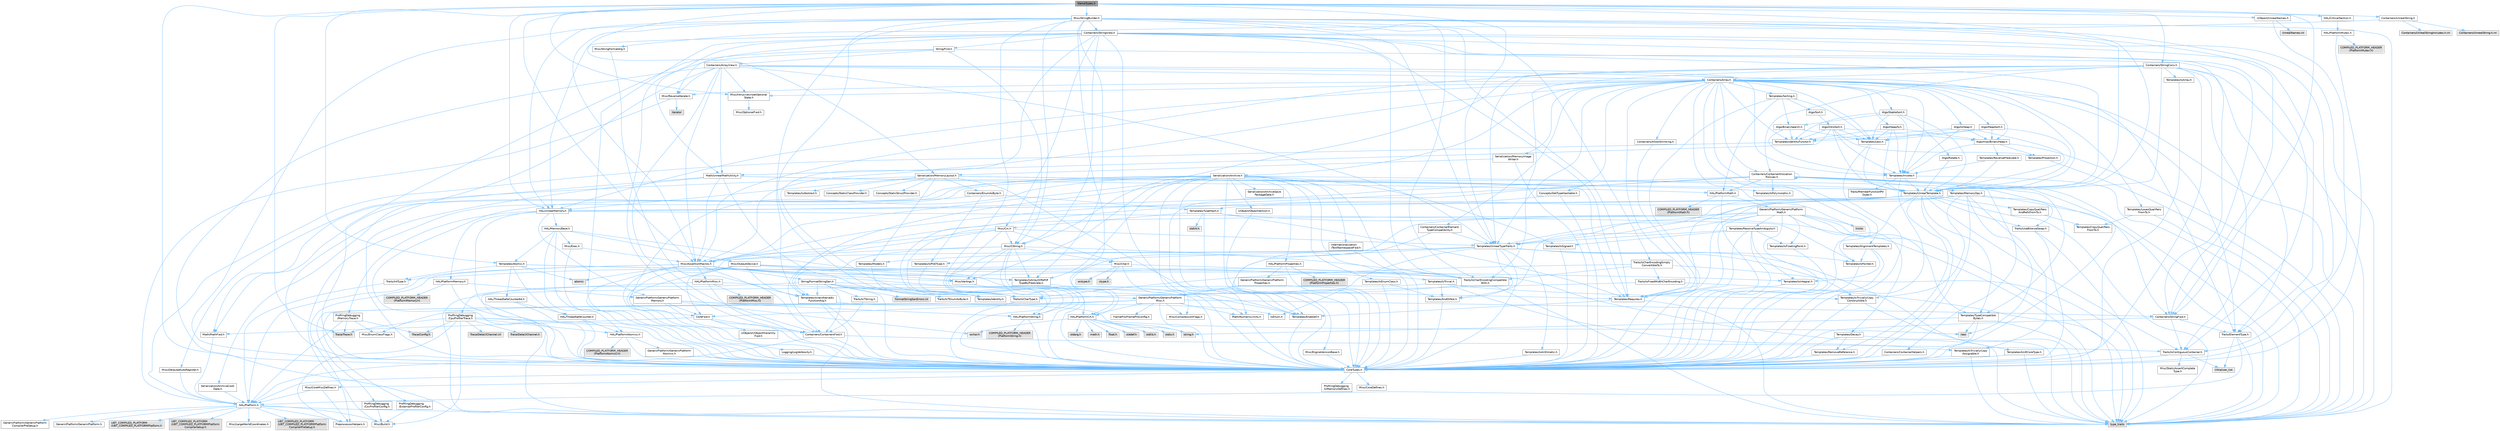 digraph "NameTypes.h"
{
 // INTERACTIVE_SVG=YES
 // LATEX_PDF_SIZE
  bgcolor="transparent";
  edge [fontname=Helvetica,fontsize=10,labelfontname=Helvetica,labelfontsize=10];
  node [fontname=Helvetica,fontsize=10,shape=box,height=0.2,width=0.4];
  Node1 [id="Node000001",label="NameTypes.h",height=0.2,width=0.4,color="gray40", fillcolor="grey60", style="filled", fontcolor="black",tooltip=" "];
  Node1 -> Node2 [id="edge1_Node000001_Node000002",color="steelblue1",style="solid",tooltip=" "];
  Node2 [id="Node000002",label="CoreTypes.h",height=0.2,width=0.4,color="grey40", fillcolor="white", style="filled",URL="$dc/dec/CoreTypes_8h.html",tooltip=" "];
  Node2 -> Node3 [id="edge2_Node000002_Node000003",color="steelblue1",style="solid",tooltip=" "];
  Node3 [id="Node000003",label="HAL/Platform.h",height=0.2,width=0.4,color="grey40", fillcolor="white", style="filled",URL="$d9/dd0/Platform_8h.html",tooltip=" "];
  Node3 -> Node4 [id="edge3_Node000003_Node000004",color="steelblue1",style="solid",tooltip=" "];
  Node4 [id="Node000004",label="Misc/Build.h",height=0.2,width=0.4,color="grey40", fillcolor="white", style="filled",URL="$d3/dbb/Build_8h.html",tooltip=" "];
  Node3 -> Node5 [id="edge4_Node000003_Node000005",color="steelblue1",style="solid",tooltip=" "];
  Node5 [id="Node000005",label="Misc/LargeWorldCoordinates.h",height=0.2,width=0.4,color="grey40", fillcolor="white", style="filled",URL="$d2/dcb/LargeWorldCoordinates_8h.html",tooltip=" "];
  Node3 -> Node6 [id="edge5_Node000003_Node000006",color="steelblue1",style="solid",tooltip=" "];
  Node6 [id="Node000006",label="type_traits",height=0.2,width=0.4,color="grey60", fillcolor="#E0E0E0", style="filled",tooltip=" "];
  Node3 -> Node7 [id="edge6_Node000003_Node000007",color="steelblue1",style="solid",tooltip=" "];
  Node7 [id="Node000007",label="PreprocessorHelpers.h",height=0.2,width=0.4,color="grey40", fillcolor="white", style="filled",URL="$db/ddb/PreprocessorHelpers_8h.html",tooltip=" "];
  Node3 -> Node8 [id="edge7_Node000003_Node000008",color="steelblue1",style="solid",tooltip=" "];
  Node8 [id="Node000008",label="UBT_COMPILED_PLATFORM\l/UBT_COMPILED_PLATFORMPlatform\lCompilerPreSetup.h",height=0.2,width=0.4,color="grey60", fillcolor="#E0E0E0", style="filled",tooltip=" "];
  Node3 -> Node9 [id="edge8_Node000003_Node000009",color="steelblue1",style="solid",tooltip=" "];
  Node9 [id="Node000009",label="GenericPlatform/GenericPlatform\lCompilerPreSetup.h",height=0.2,width=0.4,color="grey40", fillcolor="white", style="filled",URL="$d9/dc8/GenericPlatformCompilerPreSetup_8h.html",tooltip=" "];
  Node3 -> Node10 [id="edge9_Node000003_Node000010",color="steelblue1",style="solid",tooltip=" "];
  Node10 [id="Node000010",label="GenericPlatform/GenericPlatform.h",height=0.2,width=0.4,color="grey40", fillcolor="white", style="filled",URL="$d6/d84/GenericPlatform_8h.html",tooltip=" "];
  Node3 -> Node11 [id="edge10_Node000003_Node000011",color="steelblue1",style="solid",tooltip=" "];
  Node11 [id="Node000011",label="UBT_COMPILED_PLATFORM\l/UBT_COMPILED_PLATFORMPlatform.h",height=0.2,width=0.4,color="grey60", fillcolor="#E0E0E0", style="filled",tooltip=" "];
  Node3 -> Node12 [id="edge11_Node000003_Node000012",color="steelblue1",style="solid",tooltip=" "];
  Node12 [id="Node000012",label="UBT_COMPILED_PLATFORM\l/UBT_COMPILED_PLATFORMPlatform\lCompilerSetup.h",height=0.2,width=0.4,color="grey60", fillcolor="#E0E0E0", style="filled",tooltip=" "];
  Node2 -> Node13 [id="edge12_Node000002_Node000013",color="steelblue1",style="solid",tooltip=" "];
  Node13 [id="Node000013",label="ProfilingDebugging\l/UMemoryDefines.h",height=0.2,width=0.4,color="grey40", fillcolor="white", style="filled",URL="$d2/da2/UMemoryDefines_8h.html",tooltip=" "];
  Node2 -> Node14 [id="edge13_Node000002_Node000014",color="steelblue1",style="solid",tooltip=" "];
  Node14 [id="Node000014",label="Misc/CoreMiscDefines.h",height=0.2,width=0.4,color="grey40", fillcolor="white", style="filled",URL="$da/d38/CoreMiscDefines_8h.html",tooltip=" "];
  Node14 -> Node3 [id="edge14_Node000014_Node000003",color="steelblue1",style="solid",tooltip=" "];
  Node14 -> Node7 [id="edge15_Node000014_Node000007",color="steelblue1",style="solid",tooltip=" "];
  Node2 -> Node15 [id="edge16_Node000002_Node000015",color="steelblue1",style="solid",tooltip=" "];
  Node15 [id="Node000015",label="Misc/CoreDefines.h",height=0.2,width=0.4,color="grey40", fillcolor="white", style="filled",URL="$d3/dd2/CoreDefines_8h.html",tooltip=" "];
  Node1 -> Node16 [id="edge17_Node000001_Node000016",color="steelblue1",style="solid",tooltip=" "];
  Node16 [id="Node000016",label="Misc/AssertionMacros.h",height=0.2,width=0.4,color="grey40", fillcolor="white", style="filled",URL="$d0/dfa/AssertionMacros_8h.html",tooltip=" "];
  Node16 -> Node2 [id="edge18_Node000016_Node000002",color="steelblue1",style="solid",tooltip=" "];
  Node16 -> Node3 [id="edge19_Node000016_Node000003",color="steelblue1",style="solid",tooltip=" "];
  Node16 -> Node17 [id="edge20_Node000016_Node000017",color="steelblue1",style="solid",tooltip=" "];
  Node17 [id="Node000017",label="HAL/PlatformMisc.h",height=0.2,width=0.4,color="grey40", fillcolor="white", style="filled",URL="$d0/df5/PlatformMisc_8h.html",tooltip=" "];
  Node17 -> Node2 [id="edge21_Node000017_Node000002",color="steelblue1",style="solid",tooltip=" "];
  Node17 -> Node18 [id="edge22_Node000017_Node000018",color="steelblue1",style="solid",tooltip=" "];
  Node18 [id="Node000018",label="GenericPlatform/GenericPlatform\lMisc.h",height=0.2,width=0.4,color="grey40", fillcolor="white", style="filled",URL="$db/d9a/GenericPlatformMisc_8h.html",tooltip=" "];
  Node18 -> Node19 [id="edge23_Node000018_Node000019",color="steelblue1",style="solid",tooltip=" "];
  Node19 [id="Node000019",label="Containers/StringFwd.h",height=0.2,width=0.4,color="grey40", fillcolor="white", style="filled",URL="$df/d37/StringFwd_8h.html",tooltip=" "];
  Node19 -> Node2 [id="edge24_Node000019_Node000002",color="steelblue1",style="solid",tooltip=" "];
  Node19 -> Node20 [id="edge25_Node000019_Node000020",color="steelblue1",style="solid",tooltip=" "];
  Node20 [id="Node000020",label="Traits/ElementType.h",height=0.2,width=0.4,color="grey40", fillcolor="white", style="filled",URL="$d5/d4f/ElementType_8h.html",tooltip=" "];
  Node20 -> Node3 [id="edge26_Node000020_Node000003",color="steelblue1",style="solid",tooltip=" "];
  Node20 -> Node21 [id="edge27_Node000020_Node000021",color="steelblue1",style="solid",tooltip=" "];
  Node21 [id="Node000021",label="initializer_list",height=0.2,width=0.4,color="grey60", fillcolor="#E0E0E0", style="filled",tooltip=" "];
  Node20 -> Node6 [id="edge28_Node000020_Node000006",color="steelblue1",style="solid",tooltip=" "];
  Node19 -> Node22 [id="edge29_Node000019_Node000022",color="steelblue1",style="solid",tooltip=" "];
  Node22 [id="Node000022",label="Traits/IsContiguousContainer.h",height=0.2,width=0.4,color="grey40", fillcolor="white", style="filled",URL="$d5/d3c/IsContiguousContainer_8h.html",tooltip=" "];
  Node22 -> Node2 [id="edge30_Node000022_Node000002",color="steelblue1",style="solid",tooltip=" "];
  Node22 -> Node23 [id="edge31_Node000022_Node000023",color="steelblue1",style="solid",tooltip=" "];
  Node23 [id="Node000023",label="Misc/StaticAssertComplete\lType.h",height=0.2,width=0.4,color="grey40", fillcolor="white", style="filled",URL="$d5/d4e/StaticAssertCompleteType_8h.html",tooltip=" "];
  Node22 -> Node21 [id="edge32_Node000022_Node000021",color="steelblue1",style="solid",tooltip=" "];
  Node18 -> Node24 [id="edge33_Node000018_Node000024",color="steelblue1",style="solid",tooltip=" "];
  Node24 [id="Node000024",label="CoreFwd.h",height=0.2,width=0.4,color="grey40", fillcolor="white", style="filled",URL="$d1/d1e/CoreFwd_8h.html",tooltip=" "];
  Node24 -> Node2 [id="edge34_Node000024_Node000002",color="steelblue1",style="solid",tooltip=" "];
  Node24 -> Node25 [id="edge35_Node000024_Node000025",color="steelblue1",style="solid",tooltip=" "];
  Node25 [id="Node000025",label="Containers/ContainersFwd.h",height=0.2,width=0.4,color="grey40", fillcolor="white", style="filled",URL="$d4/d0a/ContainersFwd_8h.html",tooltip=" "];
  Node25 -> Node3 [id="edge36_Node000025_Node000003",color="steelblue1",style="solid",tooltip=" "];
  Node25 -> Node2 [id="edge37_Node000025_Node000002",color="steelblue1",style="solid",tooltip=" "];
  Node25 -> Node22 [id="edge38_Node000025_Node000022",color="steelblue1",style="solid",tooltip=" "];
  Node24 -> Node26 [id="edge39_Node000024_Node000026",color="steelblue1",style="solid",tooltip=" "];
  Node26 [id="Node000026",label="Math/MathFwd.h",height=0.2,width=0.4,color="grey40", fillcolor="white", style="filled",URL="$d2/d10/MathFwd_8h.html",tooltip=" "];
  Node26 -> Node3 [id="edge40_Node000026_Node000003",color="steelblue1",style="solid",tooltip=" "];
  Node24 -> Node27 [id="edge41_Node000024_Node000027",color="steelblue1",style="solid",tooltip=" "];
  Node27 [id="Node000027",label="UObject/UObjectHierarchy\lFwd.h",height=0.2,width=0.4,color="grey40", fillcolor="white", style="filled",URL="$d3/d13/UObjectHierarchyFwd_8h.html",tooltip=" "];
  Node18 -> Node2 [id="edge42_Node000018_Node000002",color="steelblue1",style="solid",tooltip=" "];
  Node18 -> Node28 [id="edge43_Node000018_Node000028",color="steelblue1",style="solid",tooltip=" "];
  Node28 [id="Node000028",label="FramePro/FrameProConfig.h",height=0.2,width=0.4,color="grey40", fillcolor="white", style="filled",URL="$d7/d90/FrameProConfig_8h.html",tooltip=" "];
  Node18 -> Node29 [id="edge44_Node000018_Node000029",color="steelblue1",style="solid",tooltip=" "];
  Node29 [id="Node000029",label="HAL/PlatformCrt.h",height=0.2,width=0.4,color="grey40", fillcolor="white", style="filled",URL="$d8/d75/PlatformCrt_8h.html",tooltip=" "];
  Node29 -> Node30 [id="edge45_Node000029_Node000030",color="steelblue1",style="solid",tooltip=" "];
  Node30 [id="Node000030",label="new",height=0.2,width=0.4,color="grey60", fillcolor="#E0E0E0", style="filled",tooltip=" "];
  Node29 -> Node31 [id="edge46_Node000029_Node000031",color="steelblue1",style="solid",tooltip=" "];
  Node31 [id="Node000031",label="wchar.h",height=0.2,width=0.4,color="grey60", fillcolor="#E0E0E0", style="filled",tooltip=" "];
  Node29 -> Node32 [id="edge47_Node000029_Node000032",color="steelblue1",style="solid",tooltip=" "];
  Node32 [id="Node000032",label="stddef.h",height=0.2,width=0.4,color="grey60", fillcolor="#E0E0E0", style="filled",tooltip=" "];
  Node29 -> Node33 [id="edge48_Node000029_Node000033",color="steelblue1",style="solid",tooltip=" "];
  Node33 [id="Node000033",label="stdlib.h",height=0.2,width=0.4,color="grey60", fillcolor="#E0E0E0", style="filled",tooltip=" "];
  Node29 -> Node34 [id="edge49_Node000029_Node000034",color="steelblue1",style="solid",tooltip=" "];
  Node34 [id="Node000034",label="stdio.h",height=0.2,width=0.4,color="grey60", fillcolor="#E0E0E0", style="filled",tooltip=" "];
  Node29 -> Node35 [id="edge50_Node000029_Node000035",color="steelblue1",style="solid",tooltip=" "];
  Node35 [id="Node000035",label="stdarg.h",height=0.2,width=0.4,color="grey60", fillcolor="#E0E0E0", style="filled",tooltip=" "];
  Node29 -> Node36 [id="edge51_Node000029_Node000036",color="steelblue1",style="solid",tooltip=" "];
  Node36 [id="Node000036",label="math.h",height=0.2,width=0.4,color="grey60", fillcolor="#E0E0E0", style="filled",tooltip=" "];
  Node29 -> Node37 [id="edge52_Node000029_Node000037",color="steelblue1",style="solid",tooltip=" "];
  Node37 [id="Node000037",label="float.h",height=0.2,width=0.4,color="grey60", fillcolor="#E0E0E0", style="filled",tooltip=" "];
  Node29 -> Node38 [id="edge53_Node000029_Node000038",color="steelblue1",style="solid",tooltip=" "];
  Node38 [id="Node000038",label="string.h",height=0.2,width=0.4,color="grey60", fillcolor="#E0E0E0", style="filled",tooltip=" "];
  Node18 -> Node39 [id="edge54_Node000018_Node000039",color="steelblue1",style="solid",tooltip=" "];
  Node39 [id="Node000039",label="Math/NumericLimits.h",height=0.2,width=0.4,color="grey40", fillcolor="white", style="filled",URL="$df/d1b/NumericLimits_8h.html",tooltip=" "];
  Node39 -> Node2 [id="edge55_Node000039_Node000002",color="steelblue1",style="solid",tooltip=" "];
  Node18 -> Node40 [id="edge56_Node000018_Node000040",color="steelblue1",style="solid",tooltip=" "];
  Node40 [id="Node000040",label="Misc/CompressionFlags.h",height=0.2,width=0.4,color="grey40", fillcolor="white", style="filled",URL="$d9/d76/CompressionFlags_8h.html",tooltip=" "];
  Node18 -> Node41 [id="edge57_Node000018_Node000041",color="steelblue1",style="solid",tooltip=" "];
  Node41 [id="Node000041",label="Misc/EnumClassFlags.h",height=0.2,width=0.4,color="grey40", fillcolor="white", style="filled",URL="$d8/de7/EnumClassFlags_8h.html",tooltip=" "];
  Node18 -> Node42 [id="edge58_Node000018_Node000042",color="steelblue1",style="solid",tooltip=" "];
  Node42 [id="Node000042",label="ProfilingDebugging\l/CsvProfilerConfig.h",height=0.2,width=0.4,color="grey40", fillcolor="white", style="filled",URL="$d3/d88/CsvProfilerConfig_8h.html",tooltip=" "];
  Node42 -> Node4 [id="edge59_Node000042_Node000004",color="steelblue1",style="solid",tooltip=" "];
  Node18 -> Node43 [id="edge60_Node000018_Node000043",color="steelblue1",style="solid",tooltip=" "];
  Node43 [id="Node000043",label="ProfilingDebugging\l/ExternalProfilerConfig.h",height=0.2,width=0.4,color="grey40", fillcolor="white", style="filled",URL="$d3/dbb/ExternalProfilerConfig_8h.html",tooltip=" "];
  Node43 -> Node4 [id="edge61_Node000043_Node000004",color="steelblue1",style="solid",tooltip=" "];
  Node17 -> Node44 [id="edge62_Node000017_Node000044",color="steelblue1",style="solid",tooltip=" "];
  Node44 [id="Node000044",label="COMPILED_PLATFORM_HEADER\l(PlatformMisc.h)",height=0.2,width=0.4,color="grey60", fillcolor="#E0E0E0", style="filled",tooltip=" "];
  Node17 -> Node45 [id="edge63_Node000017_Node000045",color="steelblue1",style="solid",tooltip=" "];
  Node45 [id="Node000045",label="ProfilingDebugging\l/CpuProfilerTrace.h",height=0.2,width=0.4,color="grey40", fillcolor="white", style="filled",URL="$da/dcb/CpuProfilerTrace_8h.html",tooltip=" "];
  Node45 -> Node2 [id="edge64_Node000045_Node000002",color="steelblue1",style="solid",tooltip=" "];
  Node45 -> Node25 [id="edge65_Node000045_Node000025",color="steelblue1",style="solid",tooltip=" "];
  Node45 -> Node46 [id="edge66_Node000045_Node000046",color="steelblue1",style="solid",tooltip=" "];
  Node46 [id="Node000046",label="HAL/PlatformAtomics.h",height=0.2,width=0.4,color="grey40", fillcolor="white", style="filled",URL="$d3/d36/PlatformAtomics_8h.html",tooltip=" "];
  Node46 -> Node2 [id="edge67_Node000046_Node000002",color="steelblue1",style="solid",tooltip=" "];
  Node46 -> Node47 [id="edge68_Node000046_Node000047",color="steelblue1",style="solid",tooltip=" "];
  Node47 [id="Node000047",label="GenericPlatform/GenericPlatform\lAtomics.h",height=0.2,width=0.4,color="grey40", fillcolor="white", style="filled",URL="$da/d72/GenericPlatformAtomics_8h.html",tooltip=" "];
  Node47 -> Node2 [id="edge69_Node000047_Node000002",color="steelblue1",style="solid",tooltip=" "];
  Node46 -> Node48 [id="edge70_Node000046_Node000048",color="steelblue1",style="solid",tooltip=" "];
  Node48 [id="Node000048",label="COMPILED_PLATFORM_HEADER\l(PlatformAtomics.h)",height=0.2,width=0.4,color="grey60", fillcolor="#E0E0E0", style="filled",tooltip=" "];
  Node45 -> Node7 [id="edge71_Node000045_Node000007",color="steelblue1",style="solid",tooltip=" "];
  Node45 -> Node4 [id="edge72_Node000045_Node000004",color="steelblue1",style="solid",tooltip=" "];
  Node45 -> Node49 [id="edge73_Node000045_Node000049",color="steelblue1",style="solid",tooltip=" "];
  Node49 [id="Node000049",label="Trace/Config.h",height=0.2,width=0.4,color="grey60", fillcolor="#E0E0E0", style="filled",tooltip=" "];
  Node45 -> Node50 [id="edge74_Node000045_Node000050",color="steelblue1",style="solid",tooltip=" "];
  Node50 [id="Node000050",label="Trace/Detail/Channel.h",height=0.2,width=0.4,color="grey60", fillcolor="#E0E0E0", style="filled",tooltip=" "];
  Node45 -> Node51 [id="edge75_Node000045_Node000051",color="steelblue1",style="solid",tooltip=" "];
  Node51 [id="Node000051",label="Trace/Detail/Channel.inl",height=0.2,width=0.4,color="grey60", fillcolor="#E0E0E0", style="filled",tooltip=" "];
  Node45 -> Node52 [id="edge76_Node000045_Node000052",color="steelblue1",style="solid",tooltip=" "];
  Node52 [id="Node000052",label="Trace/Trace.h",height=0.2,width=0.4,color="grey60", fillcolor="#E0E0E0", style="filled",tooltip=" "];
  Node16 -> Node7 [id="edge77_Node000016_Node000007",color="steelblue1",style="solid",tooltip=" "];
  Node16 -> Node53 [id="edge78_Node000016_Node000053",color="steelblue1",style="solid",tooltip=" "];
  Node53 [id="Node000053",label="Templates/EnableIf.h",height=0.2,width=0.4,color="grey40", fillcolor="white", style="filled",URL="$d7/d60/EnableIf_8h.html",tooltip=" "];
  Node53 -> Node2 [id="edge79_Node000053_Node000002",color="steelblue1",style="solid",tooltip=" "];
  Node16 -> Node54 [id="edge80_Node000016_Node000054",color="steelblue1",style="solid",tooltip=" "];
  Node54 [id="Node000054",label="Templates/IsArrayOrRefOf\lTypeByPredicate.h",height=0.2,width=0.4,color="grey40", fillcolor="white", style="filled",URL="$d6/da1/IsArrayOrRefOfTypeByPredicate_8h.html",tooltip=" "];
  Node54 -> Node2 [id="edge81_Node000054_Node000002",color="steelblue1",style="solid",tooltip=" "];
  Node16 -> Node55 [id="edge82_Node000016_Node000055",color="steelblue1",style="solid",tooltip=" "];
  Node55 [id="Node000055",label="Templates/IsValidVariadic\lFunctionArg.h",height=0.2,width=0.4,color="grey40", fillcolor="white", style="filled",URL="$d0/dc8/IsValidVariadicFunctionArg_8h.html",tooltip=" "];
  Node55 -> Node2 [id="edge83_Node000055_Node000002",color="steelblue1",style="solid",tooltip=" "];
  Node55 -> Node56 [id="edge84_Node000055_Node000056",color="steelblue1",style="solid",tooltip=" "];
  Node56 [id="Node000056",label="IsEnum.h",height=0.2,width=0.4,color="grey40", fillcolor="white", style="filled",URL="$d4/de5/IsEnum_8h.html",tooltip=" "];
  Node55 -> Node6 [id="edge85_Node000055_Node000006",color="steelblue1",style="solid",tooltip=" "];
  Node16 -> Node57 [id="edge86_Node000016_Node000057",color="steelblue1",style="solid",tooltip=" "];
  Node57 [id="Node000057",label="Traits/IsCharEncodingCompatible\lWith.h",height=0.2,width=0.4,color="grey40", fillcolor="white", style="filled",URL="$df/dd1/IsCharEncodingCompatibleWith_8h.html",tooltip=" "];
  Node57 -> Node6 [id="edge87_Node000057_Node000006",color="steelblue1",style="solid",tooltip=" "];
  Node57 -> Node58 [id="edge88_Node000057_Node000058",color="steelblue1",style="solid",tooltip=" "];
  Node58 [id="Node000058",label="Traits/IsCharType.h",height=0.2,width=0.4,color="grey40", fillcolor="white", style="filled",URL="$db/d51/IsCharType_8h.html",tooltip=" "];
  Node58 -> Node2 [id="edge89_Node000058_Node000002",color="steelblue1",style="solid",tooltip=" "];
  Node16 -> Node59 [id="edge90_Node000016_Node000059",color="steelblue1",style="solid",tooltip=" "];
  Node59 [id="Node000059",label="Misc/VarArgs.h",height=0.2,width=0.4,color="grey40", fillcolor="white", style="filled",URL="$d5/d6f/VarArgs_8h.html",tooltip=" "];
  Node59 -> Node2 [id="edge91_Node000059_Node000002",color="steelblue1",style="solid",tooltip=" "];
  Node16 -> Node60 [id="edge92_Node000016_Node000060",color="steelblue1",style="solid",tooltip=" "];
  Node60 [id="Node000060",label="String/FormatStringSan.h",height=0.2,width=0.4,color="grey40", fillcolor="white", style="filled",URL="$d3/d8b/FormatStringSan_8h.html",tooltip=" "];
  Node60 -> Node6 [id="edge93_Node000060_Node000006",color="steelblue1",style="solid",tooltip=" "];
  Node60 -> Node2 [id="edge94_Node000060_Node000002",color="steelblue1",style="solid",tooltip=" "];
  Node60 -> Node61 [id="edge95_Node000060_Node000061",color="steelblue1",style="solid",tooltip=" "];
  Node61 [id="Node000061",label="Templates/Requires.h",height=0.2,width=0.4,color="grey40", fillcolor="white", style="filled",URL="$dc/d96/Requires_8h.html",tooltip=" "];
  Node61 -> Node53 [id="edge96_Node000061_Node000053",color="steelblue1",style="solid",tooltip=" "];
  Node61 -> Node6 [id="edge97_Node000061_Node000006",color="steelblue1",style="solid",tooltip=" "];
  Node60 -> Node62 [id="edge98_Node000060_Node000062",color="steelblue1",style="solid",tooltip=" "];
  Node62 [id="Node000062",label="Templates/Identity.h",height=0.2,width=0.4,color="grey40", fillcolor="white", style="filled",URL="$d0/dd5/Identity_8h.html",tooltip=" "];
  Node60 -> Node55 [id="edge99_Node000060_Node000055",color="steelblue1",style="solid",tooltip=" "];
  Node60 -> Node58 [id="edge100_Node000060_Node000058",color="steelblue1",style="solid",tooltip=" "];
  Node60 -> Node63 [id="edge101_Node000060_Node000063",color="steelblue1",style="solid",tooltip=" "];
  Node63 [id="Node000063",label="Traits/IsTEnumAsByte.h",height=0.2,width=0.4,color="grey40", fillcolor="white", style="filled",URL="$d1/de6/IsTEnumAsByte_8h.html",tooltip=" "];
  Node60 -> Node64 [id="edge102_Node000060_Node000064",color="steelblue1",style="solid",tooltip=" "];
  Node64 [id="Node000064",label="Traits/IsTString.h",height=0.2,width=0.4,color="grey40", fillcolor="white", style="filled",URL="$d0/df8/IsTString_8h.html",tooltip=" "];
  Node64 -> Node25 [id="edge103_Node000064_Node000025",color="steelblue1",style="solid",tooltip=" "];
  Node60 -> Node25 [id="edge104_Node000060_Node000025",color="steelblue1",style="solid",tooltip=" "];
  Node60 -> Node65 [id="edge105_Node000060_Node000065",color="steelblue1",style="solid",tooltip=" "];
  Node65 [id="Node000065",label="FormatStringSanErrors.inl",height=0.2,width=0.4,color="grey60", fillcolor="#E0E0E0", style="filled",tooltip=" "];
  Node16 -> Node66 [id="edge106_Node000016_Node000066",color="steelblue1",style="solid",tooltip=" "];
  Node66 [id="Node000066",label="atomic",height=0.2,width=0.4,color="grey60", fillcolor="#E0E0E0", style="filled",tooltip=" "];
  Node1 -> Node67 [id="edge107_Node000001_Node000067",color="steelblue1",style="solid",tooltip=" "];
  Node67 [id="Node000067",label="HAL/UnrealMemory.h",height=0.2,width=0.4,color="grey40", fillcolor="white", style="filled",URL="$d9/d96/UnrealMemory_8h.html",tooltip=" "];
  Node67 -> Node2 [id="edge108_Node000067_Node000002",color="steelblue1",style="solid",tooltip=" "];
  Node67 -> Node68 [id="edge109_Node000067_Node000068",color="steelblue1",style="solid",tooltip=" "];
  Node68 [id="Node000068",label="GenericPlatform/GenericPlatform\lMemory.h",height=0.2,width=0.4,color="grey40", fillcolor="white", style="filled",URL="$dd/d22/GenericPlatformMemory_8h.html",tooltip=" "];
  Node68 -> Node24 [id="edge110_Node000068_Node000024",color="steelblue1",style="solid",tooltip=" "];
  Node68 -> Node2 [id="edge111_Node000068_Node000002",color="steelblue1",style="solid",tooltip=" "];
  Node68 -> Node69 [id="edge112_Node000068_Node000069",color="steelblue1",style="solid",tooltip=" "];
  Node69 [id="Node000069",label="HAL/PlatformString.h",height=0.2,width=0.4,color="grey40", fillcolor="white", style="filled",URL="$db/db5/PlatformString_8h.html",tooltip=" "];
  Node69 -> Node2 [id="edge113_Node000069_Node000002",color="steelblue1",style="solid",tooltip=" "];
  Node69 -> Node70 [id="edge114_Node000069_Node000070",color="steelblue1",style="solid",tooltip=" "];
  Node70 [id="Node000070",label="COMPILED_PLATFORM_HEADER\l(PlatformString.h)",height=0.2,width=0.4,color="grey60", fillcolor="#E0E0E0", style="filled",tooltip=" "];
  Node68 -> Node38 [id="edge115_Node000068_Node000038",color="steelblue1",style="solid",tooltip=" "];
  Node68 -> Node31 [id="edge116_Node000068_Node000031",color="steelblue1",style="solid",tooltip=" "];
  Node67 -> Node71 [id="edge117_Node000067_Node000071",color="steelblue1",style="solid",tooltip=" "];
  Node71 [id="Node000071",label="HAL/MemoryBase.h",height=0.2,width=0.4,color="grey40", fillcolor="white", style="filled",URL="$d6/d9f/MemoryBase_8h.html",tooltip=" "];
  Node71 -> Node2 [id="edge118_Node000071_Node000002",color="steelblue1",style="solid",tooltip=" "];
  Node71 -> Node46 [id="edge119_Node000071_Node000046",color="steelblue1",style="solid",tooltip=" "];
  Node71 -> Node29 [id="edge120_Node000071_Node000029",color="steelblue1",style="solid",tooltip=" "];
  Node71 -> Node72 [id="edge121_Node000071_Node000072",color="steelblue1",style="solid",tooltip=" "];
  Node72 [id="Node000072",label="Misc/Exec.h",height=0.2,width=0.4,color="grey40", fillcolor="white", style="filled",URL="$de/ddb/Exec_8h.html",tooltip=" "];
  Node72 -> Node2 [id="edge122_Node000072_Node000002",color="steelblue1",style="solid",tooltip=" "];
  Node72 -> Node16 [id="edge123_Node000072_Node000016",color="steelblue1",style="solid",tooltip=" "];
  Node71 -> Node73 [id="edge124_Node000071_Node000073",color="steelblue1",style="solid",tooltip=" "];
  Node73 [id="Node000073",label="Misc/OutputDevice.h",height=0.2,width=0.4,color="grey40", fillcolor="white", style="filled",URL="$d7/d32/OutputDevice_8h.html",tooltip=" "];
  Node73 -> Node24 [id="edge125_Node000073_Node000024",color="steelblue1",style="solid",tooltip=" "];
  Node73 -> Node2 [id="edge126_Node000073_Node000002",color="steelblue1",style="solid",tooltip=" "];
  Node73 -> Node74 [id="edge127_Node000073_Node000074",color="steelblue1",style="solid",tooltip=" "];
  Node74 [id="Node000074",label="Logging/LogVerbosity.h",height=0.2,width=0.4,color="grey40", fillcolor="white", style="filled",URL="$d2/d8f/LogVerbosity_8h.html",tooltip=" "];
  Node74 -> Node2 [id="edge128_Node000074_Node000002",color="steelblue1",style="solid",tooltip=" "];
  Node73 -> Node59 [id="edge129_Node000073_Node000059",color="steelblue1",style="solid",tooltip=" "];
  Node73 -> Node54 [id="edge130_Node000073_Node000054",color="steelblue1",style="solid",tooltip=" "];
  Node73 -> Node55 [id="edge131_Node000073_Node000055",color="steelblue1",style="solid",tooltip=" "];
  Node73 -> Node57 [id="edge132_Node000073_Node000057",color="steelblue1",style="solid",tooltip=" "];
  Node71 -> Node75 [id="edge133_Node000071_Node000075",color="steelblue1",style="solid",tooltip=" "];
  Node75 [id="Node000075",label="Templates/Atomic.h",height=0.2,width=0.4,color="grey40", fillcolor="white", style="filled",URL="$d3/d91/Atomic_8h.html",tooltip=" "];
  Node75 -> Node76 [id="edge134_Node000075_Node000076",color="steelblue1",style="solid",tooltip=" "];
  Node76 [id="Node000076",label="HAL/ThreadSafeCounter.h",height=0.2,width=0.4,color="grey40", fillcolor="white", style="filled",URL="$dc/dc9/ThreadSafeCounter_8h.html",tooltip=" "];
  Node76 -> Node2 [id="edge135_Node000076_Node000002",color="steelblue1",style="solid",tooltip=" "];
  Node76 -> Node46 [id="edge136_Node000076_Node000046",color="steelblue1",style="solid",tooltip=" "];
  Node75 -> Node77 [id="edge137_Node000075_Node000077",color="steelblue1",style="solid",tooltip=" "];
  Node77 [id="Node000077",label="HAL/ThreadSafeCounter64.h",height=0.2,width=0.4,color="grey40", fillcolor="white", style="filled",URL="$d0/d12/ThreadSafeCounter64_8h.html",tooltip=" "];
  Node77 -> Node2 [id="edge138_Node000077_Node000002",color="steelblue1",style="solid",tooltip=" "];
  Node77 -> Node76 [id="edge139_Node000077_Node000076",color="steelblue1",style="solid",tooltip=" "];
  Node75 -> Node78 [id="edge140_Node000075_Node000078",color="steelblue1",style="solid",tooltip=" "];
  Node78 [id="Node000078",label="Templates/IsIntegral.h",height=0.2,width=0.4,color="grey40", fillcolor="white", style="filled",URL="$da/d64/IsIntegral_8h.html",tooltip=" "];
  Node78 -> Node2 [id="edge141_Node000078_Node000002",color="steelblue1",style="solid",tooltip=" "];
  Node75 -> Node79 [id="edge142_Node000075_Node000079",color="steelblue1",style="solid",tooltip=" "];
  Node79 [id="Node000079",label="Templates/IsTrivial.h",height=0.2,width=0.4,color="grey40", fillcolor="white", style="filled",URL="$da/d4c/IsTrivial_8h.html",tooltip=" "];
  Node79 -> Node80 [id="edge143_Node000079_Node000080",color="steelblue1",style="solid",tooltip=" "];
  Node80 [id="Node000080",label="Templates/AndOrNot.h",height=0.2,width=0.4,color="grey40", fillcolor="white", style="filled",URL="$db/d0a/AndOrNot_8h.html",tooltip=" "];
  Node80 -> Node2 [id="edge144_Node000080_Node000002",color="steelblue1",style="solid",tooltip=" "];
  Node79 -> Node81 [id="edge145_Node000079_Node000081",color="steelblue1",style="solid",tooltip=" "];
  Node81 [id="Node000081",label="Templates/IsTriviallyCopy\lConstructible.h",height=0.2,width=0.4,color="grey40", fillcolor="white", style="filled",URL="$d3/d78/IsTriviallyCopyConstructible_8h.html",tooltip=" "];
  Node81 -> Node2 [id="edge146_Node000081_Node000002",color="steelblue1",style="solid",tooltip=" "];
  Node81 -> Node6 [id="edge147_Node000081_Node000006",color="steelblue1",style="solid",tooltip=" "];
  Node79 -> Node82 [id="edge148_Node000079_Node000082",color="steelblue1",style="solid",tooltip=" "];
  Node82 [id="Node000082",label="Templates/IsTriviallyCopy\lAssignable.h",height=0.2,width=0.4,color="grey40", fillcolor="white", style="filled",URL="$d2/df2/IsTriviallyCopyAssignable_8h.html",tooltip=" "];
  Node82 -> Node2 [id="edge149_Node000082_Node000002",color="steelblue1",style="solid",tooltip=" "];
  Node82 -> Node6 [id="edge150_Node000082_Node000006",color="steelblue1",style="solid",tooltip=" "];
  Node79 -> Node6 [id="edge151_Node000079_Node000006",color="steelblue1",style="solid",tooltip=" "];
  Node75 -> Node83 [id="edge152_Node000075_Node000083",color="steelblue1",style="solid",tooltip=" "];
  Node83 [id="Node000083",label="Traits/IntType.h",height=0.2,width=0.4,color="grey40", fillcolor="white", style="filled",URL="$d7/deb/IntType_8h.html",tooltip=" "];
  Node83 -> Node3 [id="edge153_Node000083_Node000003",color="steelblue1",style="solid",tooltip=" "];
  Node75 -> Node66 [id="edge154_Node000075_Node000066",color="steelblue1",style="solid",tooltip=" "];
  Node67 -> Node84 [id="edge155_Node000067_Node000084",color="steelblue1",style="solid",tooltip=" "];
  Node84 [id="Node000084",label="HAL/PlatformMemory.h",height=0.2,width=0.4,color="grey40", fillcolor="white", style="filled",URL="$de/d68/PlatformMemory_8h.html",tooltip=" "];
  Node84 -> Node2 [id="edge156_Node000084_Node000002",color="steelblue1",style="solid",tooltip=" "];
  Node84 -> Node68 [id="edge157_Node000084_Node000068",color="steelblue1",style="solid",tooltip=" "];
  Node84 -> Node85 [id="edge158_Node000084_Node000085",color="steelblue1",style="solid",tooltip=" "];
  Node85 [id="Node000085",label="COMPILED_PLATFORM_HEADER\l(PlatformMemory.h)",height=0.2,width=0.4,color="grey60", fillcolor="#E0E0E0", style="filled",tooltip=" "];
  Node67 -> Node86 [id="edge159_Node000067_Node000086",color="steelblue1",style="solid",tooltip=" "];
  Node86 [id="Node000086",label="ProfilingDebugging\l/MemoryTrace.h",height=0.2,width=0.4,color="grey40", fillcolor="white", style="filled",URL="$da/dd7/MemoryTrace_8h.html",tooltip=" "];
  Node86 -> Node3 [id="edge160_Node000086_Node000003",color="steelblue1",style="solid",tooltip=" "];
  Node86 -> Node41 [id="edge161_Node000086_Node000041",color="steelblue1",style="solid",tooltip=" "];
  Node86 -> Node49 [id="edge162_Node000086_Node000049",color="steelblue1",style="solid",tooltip=" "];
  Node86 -> Node52 [id="edge163_Node000086_Node000052",color="steelblue1",style="solid",tooltip=" "];
  Node67 -> Node87 [id="edge164_Node000067_Node000087",color="steelblue1",style="solid",tooltip=" "];
  Node87 [id="Node000087",label="Templates/IsPointer.h",height=0.2,width=0.4,color="grey40", fillcolor="white", style="filled",URL="$d7/d05/IsPointer_8h.html",tooltip=" "];
  Node87 -> Node2 [id="edge165_Node000087_Node000002",color="steelblue1",style="solid",tooltip=" "];
  Node1 -> Node88 [id="edge166_Node000001_Node000088",color="steelblue1",style="solid",tooltip=" "];
  Node88 [id="Node000088",label="Templates/UnrealTypeTraits.h",height=0.2,width=0.4,color="grey40", fillcolor="white", style="filled",URL="$d2/d2d/UnrealTypeTraits_8h.html",tooltip=" "];
  Node88 -> Node2 [id="edge167_Node000088_Node000002",color="steelblue1",style="solid",tooltip=" "];
  Node88 -> Node87 [id="edge168_Node000088_Node000087",color="steelblue1",style="solid",tooltip=" "];
  Node88 -> Node16 [id="edge169_Node000088_Node000016",color="steelblue1",style="solid",tooltip=" "];
  Node88 -> Node80 [id="edge170_Node000088_Node000080",color="steelblue1",style="solid",tooltip=" "];
  Node88 -> Node53 [id="edge171_Node000088_Node000053",color="steelblue1",style="solid",tooltip=" "];
  Node88 -> Node89 [id="edge172_Node000088_Node000089",color="steelblue1",style="solid",tooltip=" "];
  Node89 [id="Node000089",label="Templates/IsArithmetic.h",height=0.2,width=0.4,color="grey40", fillcolor="white", style="filled",URL="$d2/d5d/IsArithmetic_8h.html",tooltip=" "];
  Node89 -> Node2 [id="edge173_Node000089_Node000002",color="steelblue1",style="solid",tooltip=" "];
  Node88 -> Node56 [id="edge174_Node000088_Node000056",color="steelblue1",style="solid",tooltip=" "];
  Node88 -> Node90 [id="edge175_Node000088_Node000090",color="steelblue1",style="solid",tooltip=" "];
  Node90 [id="Node000090",label="Templates/Models.h",height=0.2,width=0.4,color="grey40", fillcolor="white", style="filled",URL="$d3/d0c/Models_8h.html",tooltip=" "];
  Node90 -> Node62 [id="edge176_Node000090_Node000062",color="steelblue1",style="solid",tooltip=" "];
  Node88 -> Node91 [id="edge177_Node000088_Node000091",color="steelblue1",style="solid",tooltip=" "];
  Node91 [id="Node000091",label="Templates/IsPODType.h",height=0.2,width=0.4,color="grey40", fillcolor="white", style="filled",URL="$d7/db1/IsPODType_8h.html",tooltip=" "];
  Node91 -> Node2 [id="edge178_Node000091_Node000002",color="steelblue1",style="solid",tooltip=" "];
  Node88 -> Node92 [id="edge179_Node000088_Node000092",color="steelblue1",style="solid",tooltip=" "];
  Node92 [id="Node000092",label="Templates/IsUECoreType.h",height=0.2,width=0.4,color="grey40", fillcolor="white", style="filled",URL="$d1/db8/IsUECoreType_8h.html",tooltip=" "];
  Node92 -> Node2 [id="edge180_Node000092_Node000002",color="steelblue1",style="solid",tooltip=" "];
  Node92 -> Node6 [id="edge181_Node000092_Node000006",color="steelblue1",style="solid",tooltip=" "];
  Node88 -> Node81 [id="edge182_Node000088_Node000081",color="steelblue1",style="solid",tooltip=" "];
  Node1 -> Node93 [id="edge183_Node000001_Node000093",color="steelblue1",style="solid",tooltip=" "];
  Node93 [id="Node000093",label="Templates/UnrealTemplate.h",height=0.2,width=0.4,color="grey40", fillcolor="white", style="filled",URL="$d4/d24/UnrealTemplate_8h.html",tooltip=" "];
  Node93 -> Node2 [id="edge184_Node000093_Node000002",color="steelblue1",style="solid",tooltip=" "];
  Node93 -> Node87 [id="edge185_Node000093_Node000087",color="steelblue1",style="solid",tooltip=" "];
  Node93 -> Node67 [id="edge186_Node000093_Node000067",color="steelblue1",style="solid",tooltip=" "];
  Node93 -> Node94 [id="edge187_Node000093_Node000094",color="steelblue1",style="solid",tooltip=" "];
  Node94 [id="Node000094",label="Templates/CopyQualifiers\lAndRefsFromTo.h",height=0.2,width=0.4,color="grey40", fillcolor="white", style="filled",URL="$d3/db3/CopyQualifiersAndRefsFromTo_8h.html",tooltip=" "];
  Node94 -> Node95 [id="edge188_Node000094_Node000095",color="steelblue1",style="solid",tooltip=" "];
  Node95 [id="Node000095",label="Templates/CopyQualifiers\lFromTo.h",height=0.2,width=0.4,color="grey40", fillcolor="white", style="filled",URL="$d5/db4/CopyQualifiersFromTo_8h.html",tooltip=" "];
  Node93 -> Node88 [id="edge189_Node000093_Node000088",color="steelblue1",style="solid",tooltip=" "];
  Node93 -> Node96 [id="edge190_Node000093_Node000096",color="steelblue1",style="solid",tooltip=" "];
  Node96 [id="Node000096",label="Templates/RemoveReference.h",height=0.2,width=0.4,color="grey40", fillcolor="white", style="filled",URL="$da/dbe/RemoveReference_8h.html",tooltip=" "];
  Node96 -> Node2 [id="edge191_Node000096_Node000002",color="steelblue1",style="solid",tooltip=" "];
  Node93 -> Node61 [id="edge192_Node000093_Node000061",color="steelblue1",style="solid",tooltip=" "];
  Node93 -> Node97 [id="edge193_Node000093_Node000097",color="steelblue1",style="solid",tooltip=" "];
  Node97 [id="Node000097",label="Templates/TypeCompatible\lBytes.h",height=0.2,width=0.4,color="grey40", fillcolor="white", style="filled",URL="$df/d0a/TypeCompatibleBytes_8h.html",tooltip=" "];
  Node97 -> Node2 [id="edge194_Node000097_Node000002",color="steelblue1",style="solid",tooltip=" "];
  Node97 -> Node38 [id="edge195_Node000097_Node000038",color="steelblue1",style="solid",tooltip=" "];
  Node97 -> Node30 [id="edge196_Node000097_Node000030",color="steelblue1",style="solid",tooltip=" "];
  Node97 -> Node6 [id="edge197_Node000097_Node000006",color="steelblue1",style="solid",tooltip=" "];
  Node93 -> Node62 [id="edge198_Node000093_Node000062",color="steelblue1",style="solid",tooltip=" "];
  Node93 -> Node22 [id="edge199_Node000093_Node000022",color="steelblue1",style="solid",tooltip=" "];
  Node93 -> Node98 [id="edge200_Node000093_Node000098",color="steelblue1",style="solid",tooltip=" "];
  Node98 [id="Node000098",label="Traits/UseBitwiseSwap.h",height=0.2,width=0.4,color="grey40", fillcolor="white", style="filled",URL="$db/df3/UseBitwiseSwap_8h.html",tooltip=" "];
  Node98 -> Node2 [id="edge201_Node000098_Node000002",color="steelblue1",style="solid",tooltip=" "];
  Node98 -> Node6 [id="edge202_Node000098_Node000006",color="steelblue1",style="solid",tooltip=" "];
  Node93 -> Node6 [id="edge203_Node000093_Node000006",color="steelblue1",style="solid",tooltip=" "];
  Node1 -> Node99 [id="edge204_Node000001_Node000099",color="steelblue1",style="solid",tooltip=" "];
  Node99 [id="Node000099",label="Containers/UnrealString.h",height=0.2,width=0.4,color="grey40", fillcolor="white", style="filled",URL="$d5/dba/UnrealString_8h.html",tooltip=" "];
  Node99 -> Node100 [id="edge205_Node000099_Node000100",color="steelblue1",style="solid",tooltip=" "];
  Node100 [id="Node000100",label="Containers/UnrealStringIncludes.h.inl",height=0.2,width=0.4,color="grey60", fillcolor="#E0E0E0", style="filled",tooltip=" "];
  Node99 -> Node101 [id="edge206_Node000099_Node000101",color="steelblue1",style="solid",tooltip=" "];
  Node101 [id="Node000101",label="Containers/UnrealString.h.inl",height=0.2,width=0.4,color="grey60", fillcolor="#E0E0E0", style="filled",tooltip=" "];
  Node99 -> Node102 [id="edge207_Node000099_Node000102",color="steelblue1",style="solid",tooltip=" "];
  Node102 [id="Node000102",label="Misc/StringFormatArg.h",height=0.2,width=0.4,color="grey40", fillcolor="white", style="filled",URL="$d2/d16/StringFormatArg_8h.html",tooltip=" "];
  Node102 -> Node25 [id="edge208_Node000102_Node000025",color="steelblue1",style="solid",tooltip=" "];
  Node1 -> Node103 [id="edge209_Node000001_Node000103",color="steelblue1",style="solid",tooltip=" "];
  Node103 [id="Node000103",label="HAL/CriticalSection.h",height=0.2,width=0.4,color="grey40", fillcolor="white", style="filled",URL="$d6/d90/CriticalSection_8h.html",tooltip=" "];
  Node103 -> Node104 [id="edge210_Node000103_Node000104",color="steelblue1",style="solid",tooltip=" "];
  Node104 [id="Node000104",label="HAL/PlatformMutex.h",height=0.2,width=0.4,color="grey40", fillcolor="white", style="filled",URL="$d9/d0b/PlatformMutex_8h.html",tooltip=" "];
  Node104 -> Node2 [id="edge211_Node000104_Node000002",color="steelblue1",style="solid",tooltip=" "];
  Node104 -> Node105 [id="edge212_Node000104_Node000105",color="steelblue1",style="solid",tooltip=" "];
  Node105 [id="Node000105",label="COMPILED_PLATFORM_HEADER\l(PlatformMutex.h)",height=0.2,width=0.4,color="grey60", fillcolor="#E0E0E0", style="filled",tooltip=" "];
  Node1 -> Node106 [id="edge213_Node000001_Node000106",color="steelblue1",style="solid",tooltip=" "];
  Node106 [id="Node000106",label="Containers/StringConv.h",height=0.2,width=0.4,color="grey40", fillcolor="white", style="filled",URL="$d3/ddf/StringConv_8h.html",tooltip=" "];
  Node106 -> Node2 [id="edge214_Node000106_Node000002",color="steelblue1",style="solid",tooltip=" "];
  Node106 -> Node16 [id="edge215_Node000106_Node000016",color="steelblue1",style="solid",tooltip=" "];
  Node106 -> Node107 [id="edge216_Node000106_Node000107",color="steelblue1",style="solid",tooltip=" "];
  Node107 [id="Node000107",label="Containers/ContainerAllocation\lPolicies.h",height=0.2,width=0.4,color="grey40", fillcolor="white", style="filled",URL="$d7/dff/ContainerAllocationPolicies_8h.html",tooltip=" "];
  Node107 -> Node2 [id="edge217_Node000107_Node000002",color="steelblue1",style="solid",tooltip=" "];
  Node107 -> Node108 [id="edge218_Node000107_Node000108",color="steelblue1",style="solid",tooltip=" "];
  Node108 [id="Node000108",label="Containers/ContainerHelpers.h",height=0.2,width=0.4,color="grey40", fillcolor="white", style="filled",URL="$d7/d33/ContainerHelpers_8h.html",tooltip=" "];
  Node108 -> Node2 [id="edge219_Node000108_Node000002",color="steelblue1",style="solid",tooltip=" "];
  Node107 -> Node107 [id="edge220_Node000107_Node000107",color="steelblue1",style="solid",tooltip=" "];
  Node107 -> Node109 [id="edge221_Node000107_Node000109",color="steelblue1",style="solid",tooltip=" "];
  Node109 [id="Node000109",label="HAL/PlatformMath.h",height=0.2,width=0.4,color="grey40", fillcolor="white", style="filled",URL="$dc/d53/PlatformMath_8h.html",tooltip=" "];
  Node109 -> Node2 [id="edge222_Node000109_Node000002",color="steelblue1",style="solid",tooltip=" "];
  Node109 -> Node110 [id="edge223_Node000109_Node000110",color="steelblue1",style="solid",tooltip=" "];
  Node110 [id="Node000110",label="GenericPlatform/GenericPlatform\lMath.h",height=0.2,width=0.4,color="grey40", fillcolor="white", style="filled",URL="$d5/d79/GenericPlatformMath_8h.html",tooltip=" "];
  Node110 -> Node2 [id="edge224_Node000110_Node000002",color="steelblue1",style="solid",tooltip=" "];
  Node110 -> Node25 [id="edge225_Node000110_Node000025",color="steelblue1",style="solid",tooltip=" "];
  Node110 -> Node29 [id="edge226_Node000110_Node000029",color="steelblue1",style="solid",tooltip=" "];
  Node110 -> Node80 [id="edge227_Node000110_Node000080",color="steelblue1",style="solid",tooltip=" "];
  Node110 -> Node111 [id="edge228_Node000110_Node000111",color="steelblue1",style="solid",tooltip=" "];
  Node111 [id="Node000111",label="Templates/Decay.h",height=0.2,width=0.4,color="grey40", fillcolor="white", style="filled",URL="$dd/d0f/Decay_8h.html",tooltip=" "];
  Node111 -> Node2 [id="edge229_Node000111_Node000002",color="steelblue1",style="solid",tooltip=" "];
  Node111 -> Node96 [id="edge230_Node000111_Node000096",color="steelblue1",style="solid",tooltip=" "];
  Node111 -> Node6 [id="edge231_Node000111_Node000006",color="steelblue1",style="solid",tooltip=" "];
  Node110 -> Node112 [id="edge232_Node000110_Node000112",color="steelblue1",style="solid",tooltip=" "];
  Node112 [id="Node000112",label="Templates/IsFloatingPoint.h",height=0.2,width=0.4,color="grey40", fillcolor="white", style="filled",URL="$d3/d11/IsFloatingPoint_8h.html",tooltip=" "];
  Node112 -> Node2 [id="edge233_Node000112_Node000002",color="steelblue1",style="solid",tooltip=" "];
  Node110 -> Node88 [id="edge234_Node000110_Node000088",color="steelblue1",style="solid",tooltip=" "];
  Node110 -> Node61 [id="edge235_Node000110_Node000061",color="steelblue1",style="solid",tooltip=" "];
  Node110 -> Node113 [id="edge236_Node000110_Node000113",color="steelblue1",style="solid",tooltip=" "];
  Node113 [id="Node000113",label="Templates/ResolveTypeAmbiguity.h",height=0.2,width=0.4,color="grey40", fillcolor="white", style="filled",URL="$df/d1f/ResolveTypeAmbiguity_8h.html",tooltip=" "];
  Node113 -> Node2 [id="edge237_Node000113_Node000002",color="steelblue1",style="solid",tooltip=" "];
  Node113 -> Node112 [id="edge238_Node000113_Node000112",color="steelblue1",style="solid",tooltip=" "];
  Node113 -> Node88 [id="edge239_Node000113_Node000088",color="steelblue1",style="solid",tooltip=" "];
  Node113 -> Node114 [id="edge240_Node000113_Node000114",color="steelblue1",style="solid",tooltip=" "];
  Node114 [id="Node000114",label="Templates/IsSigned.h",height=0.2,width=0.4,color="grey40", fillcolor="white", style="filled",URL="$d8/dd8/IsSigned_8h.html",tooltip=" "];
  Node114 -> Node2 [id="edge241_Node000114_Node000002",color="steelblue1",style="solid",tooltip=" "];
  Node113 -> Node78 [id="edge242_Node000113_Node000078",color="steelblue1",style="solid",tooltip=" "];
  Node113 -> Node61 [id="edge243_Node000113_Node000061",color="steelblue1",style="solid",tooltip=" "];
  Node110 -> Node97 [id="edge244_Node000110_Node000097",color="steelblue1",style="solid",tooltip=" "];
  Node110 -> Node115 [id="edge245_Node000110_Node000115",color="steelblue1",style="solid",tooltip=" "];
  Node115 [id="Node000115",label="limits",height=0.2,width=0.4,color="grey60", fillcolor="#E0E0E0", style="filled",tooltip=" "];
  Node110 -> Node6 [id="edge246_Node000110_Node000006",color="steelblue1",style="solid",tooltip=" "];
  Node109 -> Node116 [id="edge247_Node000109_Node000116",color="steelblue1",style="solid",tooltip=" "];
  Node116 [id="Node000116",label="COMPILED_PLATFORM_HEADER\l(PlatformMath.h)",height=0.2,width=0.4,color="grey60", fillcolor="#E0E0E0", style="filled",tooltip=" "];
  Node107 -> Node67 [id="edge248_Node000107_Node000067",color="steelblue1",style="solid",tooltip=" "];
  Node107 -> Node39 [id="edge249_Node000107_Node000039",color="steelblue1",style="solid",tooltip=" "];
  Node107 -> Node16 [id="edge250_Node000107_Node000016",color="steelblue1",style="solid",tooltip=" "];
  Node107 -> Node117 [id="edge251_Node000107_Node000117",color="steelblue1",style="solid",tooltip=" "];
  Node117 [id="Node000117",label="Templates/IsPolymorphic.h",height=0.2,width=0.4,color="grey40", fillcolor="white", style="filled",URL="$dc/d20/IsPolymorphic_8h.html",tooltip=" "];
  Node107 -> Node118 [id="edge252_Node000107_Node000118",color="steelblue1",style="solid",tooltip=" "];
  Node118 [id="Node000118",label="Templates/MemoryOps.h",height=0.2,width=0.4,color="grey40", fillcolor="white", style="filled",URL="$db/dea/MemoryOps_8h.html",tooltip=" "];
  Node118 -> Node2 [id="edge253_Node000118_Node000002",color="steelblue1",style="solid",tooltip=" "];
  Node118 -> Node67 [id="edge254_Node000118_Node000067",color="steelblue1",style="solid",tooltip=" "];
  Node118 -> Node82 [id="edge255_Node000118_Node000082",color="steelblue1",style="solid",tooltip=" "];
  Node118 -> Node81 [id="edge256_Node000118_Node000081",color="steelblue1",style="solid",tooltip=" "];
  Node118 -> Node61 [id="edge257_Node000118_Node000061",color="steelblue1",style="solid",tooltip=" "];
  Node118 -> Node88 [id="edge258_Node000118_Node000088",color="steelblue1",style="solid",tooltip=" "];
  Node118 -> Node98 [id="edge259_Node000118_Node000098",color="steelblue1",style="solid",tooltip=" "];
  Node118 -> Node30 [id="edge260_Node000118_Node000030",color="steelblue1",style="solid",tooltip=" "];
  Node118 -> Node6 [id="edge261_Node000118_Node000006",color="steelblue1",style="solid",tooltip=" "];
  Node107 -> Node97 [id="edge262_Node000107_Node000097",color="steelblue1",style="solid",tooltip=" "];
  Node107 -> Node6 [id="edge263_Node000107_Node000006",color="steelblue1",style="solid",tooltip=" "];
  Node106 -> Node119 [id="edge264_Node000106_Node000119",color="steelblue1",style="solid",tooltip=" "];
  Node119 [id="Node000119",label="Containers/Array.h",height=0.2,width=0.4,color="grey40", fillcolor="white", style="filled",URL="$df/dd0/Array_8h.html",tooltip=" "];
  Node119 -> Node2 [id="edge265_Node000119_Node000002",color="steelblue1",style="solid",tooltip=" "];
  Node119 -> Node16 [id="edge266_Node000119_Node000016",color="steelblue1",style="solid",tooltip=" "];
  Node119 -> Node120 [id="edge267_Node000119_Node000120",color="steelblue1",style="solid",tooltip=" "];
  Node120 [id="Node000120",label="Misc/IntrusiveUnsetOptional\lState.h",height=0.2,width=0.4,color="grey40", fillcolor="white", style="filled",URL="$d2/d0a/IntrusiveUnsetOptionalState_8h.html",tooltip=" "];
  Node120 -> Node121 [id="edge268_Node000120_Node000121",color="steelblue1",style="solid",tooltip=" "];
  Node121 [id="Node000121",label="Misc/OptionalFwd.h",height=0.2,width=0.4,color="grey40", fillcolor="white", style="filled",URL="$dc/d50/OptionalFwd_8h.html",tooltip=" "];
  Node119 -> Node122 [id="edge269_Node000119_Node000122",color="steelblue1",style="solid",tooltip=" "];
  Node122 [id="Node000122",label="Misc/ReverseIterate.h",height=0.2,width=0.4,color="grey40", fillcolor="white", style="filled",URL="$db/de3/ReverseIterate_8h.html",tooltip=" "];
  Node122 -> Node3 [id="edge270_Node000122_Node000003",color="steelblue1",style="solid",tooltip=" "];
  Node122 -> Node123 [id="edge271_Node000122_Node000123",color="steelblue1",style="solid",tooltip=" "];
  Node123 [id="Node000123",label="iterator",height=0.2,width=0.4,color="grey60", fillcolor="#E0E0E0", style="filled",tooltip=" "];
  Node119 -> Node67 [id="edge272_Node000119_Node000067",color="steelblue1",style="solid",tooltip=" "];
  Node119 -> Node88 [id="edge273_Node000119_Node000088",color="steelblue1",style="solid",tooltip=" "];
  Node119 -> Node93 [id="edge274_Node000119_Node000093",color="steelblue1",style="solid",tooltip=" "];
  Node119 -> Node124 [id="edge275_Node000119_Node000124",color="steelblue1",style="solid",tooltip=" "];
  Node124 [id="Node000124",label="Containers/AllowShrinking.h",height=0.2,width=0.4,color="grey40", fillcolor="white", style="filled",URL="$d7/d1a/AllowShrinking_8h.html",tooltip=" "];
  Node124 -> Node2 [id="edge276_Node000124_Node000002",color="steelblue1",style="solid",tooltip=" "];
  Node119 -> Node107 [id="edge277_Node000119_Node000107",color="steelblue1",style="solid",tooltip=" "];
  Node119 -> Node125 [id="edge278_Node000119_Node000125",color="steelblue1",style="solid",tooltip=" "];
  Node125 [id="Node000125",label="Containers/ContainerElement\lTypeCompatibility.h",height=0.2,width=0.4,color="grey40", fillcolor="white", style="filled",URL="$df/ddf/ContainerElementTypeCompatibility_8h.html",tooltip=" "];
  Node125 -> Node2 [id="edge279_Node000125_Node000002",color="steelblue1",style="solid",tooltip=" "];
  Node125 -> Node88 [id="edge280_Node000125_Node000088",color="steelblue1",style="solid",tooltip=" "];
  Node119 -> Node126 [id="edge281_Node000119_Node000126",color="steelblue1",style="solid",tooltip=" "];
  Node126 [id="Node000126",label="Serialization/Archive.h",height=0.2,width=0.4,color="grey40", fillcolor="white", style="filled",URL="$d7/d3b/Archive_8h.html",tooltip=" "];
  Node126 -> Node24 [id="edge282_Node000126_Node000024",color="steelblue1",style="solid",tooltip=" "];
  Node126 -> Node2 [id="edge283_Node000126_Node000002",color="steelblue1",style="solid",tooltip=" "];
  Node126 -> Node127 [id="edge284_Node000126_Node000127",color="steelblue1",style="solid",tooltip=" "];
  Node127 [id="Node000127",label="HAL/PlatformProperties.h",height=0.2,width=0.4,color="grey40", fillcolor="white", style="filled",URL="$d9/db0/PlatformProperties_8h.html",tooltip=" "];
  Node127 -> Node2 [id="edge285_Node000127_Node000002",color="steelblue1",style="solid",tooltip=" "];
  Node127 -> Node128 [id="edge286_Node000127_Node000128",color="steelblue1",style="solid",tooltip=" "];
  Node128 [id="Node000128",label="GenericPlatform/GenericPlatform\lProperties.h",height=0.2,width=0.4,color="grey40", fillcolor="white", style="filled",URL="$d2/dcd/GenericPlatformProperties_8h.html",tooltip=" "];
  Node128 -> Node2 [id="edge287_Node000128_Node000002",color="steelblue1",style="solid",tooltip=" "];
  Node128 -> Node18 [id="edge288_Node000128_Node000018",color="steelblue1",style="solid",tooltip=" "];
  Node127 -> Node129 [id="edge289_Node000127_Node000129",color="steelblue1",style="solid",tooltip=" "];
  Node129 [id="Node000129",label="COMPILED_PLATFORM_HEADER\l(PlatformProperties.h)",height=0.2,width=0.4,color="grey60", fillcolor="#E0E0E0", style="filled",tooltip=" "];
  Node126 -> Node130 [id="edge290_Node000126_Node000130",color="steelblue1",style="solid",tooltip=" "];
  Node130 [id="Node000130",label="Internationalization\l/TextNamespaceFwd.h",height=0.2,width=0.4,color="grey40", fillcolor="white", style="filled",URL="$d8/d97/TextNamespaceFwd_8h.html",tooltip=" "];
  Node130 -> Node2 [id="edge291_Node000130_Node000002",color="steelblue1",style="solid",tooltip=" "];
  Node126 -> Node26 [id="edge292_Node000126_Node000026",color="steelblue1",style="solid",tooltip=" "];
  Node126 -> Node16 [id="edge293_Node000126_Node000016",color="steelblue1",style="solid",tooltip=" "];
  Node126 -> Node4 [id="edge294_Node000126_Node000004",color="steelblue1",style="solid",tooltip=" "];
  Node126 -> Node40 [id="edge295_Node000126_Node000040",color="steelblue1",style="solid",tooltip=" "];
  Node126 -> Node131 [id="edge296_Node000126_Node000131",color="steelblue1",style="solid",tooltip=" "];
  Node131 [id="Node000131",label="Misc/EngineVersionBase.h",height=0.2,width=0.4,color="grey40", fillcolor="white", style="filled",URL="$d5/d2b/EngineVersionBase_8h.html",tooltip=" "];
  Node131 -> Node2 [id="edge297_Node000131_Node000002",color="steelblue1",style="solid",tooltip=" "];
  Node126 -> Node59 [id="edge298_Node000126_Node000059",color="steelblue1",style="solid",tooltip=" "];
  Node126 -> Node132 [id="edge299_Node000126_Node000132",color="steelblue1",style="solid",tooltip=" "];
  Node132 [id="Node000132",label="Serialization/ArchiveCook\lData.h",height=0.2,width=0.4,color="grey40", fillcolor="white", style="filled",URL="$dc/db6/ArchiveCookData_8h.html",tooltip=" "];
  Node132 -> Node3 [id="edge300_Node000132_Node000003",color="steelblue1",style="solid",tooltip=" "];
  Node126 -> Node133 [id="edge301_Node000126_Node000133",color="steelblue1",style="solid",tooltip=" "];
  Node133 [id="Node000133",label="Serialization/ArchiveSave\lPackageData.h",height=0.2,width=0.4,color="grey40", fillcolor="white", style="filled",URL="$d1/d37/ArchiveSavePackageData_8h.html",tooltip=" "];
  Node126 -> Node53 [id="edge302_Node000126_Node000053",color="steelblue1",style="solid",tooltip=" "];
  Node126 -> Node54 [id="edge303_Node000126_Node000054",color="steelblue1",style="solid",tooltip=" "];
  Node126 -> Node134 [id="edge304_Node000126_Node000134",color="steelblue1",style="solid",tooltip=" "];
  Node134 [id="Node000134",label="Templates/IsEnumClass.h",height=0.2,width=0.4,color="grey40", fillcolor="white", style="filled",URL="$d7/d15/IsEnumClass_8h.html",tooltip=" "];
  Node134 -> Node2 [id="edge305_Node000134_Node000002",color="steelblue1",style="solid",tooltip=" "];
  Node134 -> Node80 [id="edge306_Node000134_Node000080",color="steelblue1",style="solid",tooltip=" "];
  Node126 -> Node114 [id="edge307_Node000126_Node000114",color="steelblue1",style="solid",tooltip=" "];
  Node126 -> Node55 [id="edge308_Node000126_Node000055",color="steelblue1",style="solid",tooltip=" "];
  Node126 -> Node93 [id="edge309_Node000126_Node000093",color="steelblue1",style="solid",tooltip=" "];
  Node126 -> Node57 [id="edge310_Node000126_Node000057",color="steelblue1",style="solid",tooltip=" "];
  Node126 -> Node135 [id="edge311_Node000126_Node000135",color="steelblue1",style="solid",tooltip=" "];
  Node135 [id="Node000135",label="UObject/ObjectVersion.h",height=0.2,width=0.4,color="grey40", fillcolor="white", style="filled",URL="$da/d63/ObjectVersion_8h.html",tooltip=" "];
  Node135 -> Node2 [id="edge312_Node000135_Node000002",color="steelblue1",style="solid",tooltip=" "];
  Node119 -> Node136 [id="edge313_Node000119_Node000136",color="steelblue1",style="solid",tooltip=" "];
  Node136 [id="Node000136",label="Serialization/MemoryImage\lWriter.h",height=0.2,width=0.4,color="grey40", fillcolor="white", style="filled",URL="$d0/d08/MemoryImageWriter_8h.html",tooltip=" "];
  Node136 -> Node2 [id="edge314_Node000136_Node000002",color="steelblue1",style="solid",tooltip=" "];
  Node136 -> Node137 [id="edge315_Node000136_Node000137",color="steelblue1",style="solid",tooltip=" "];
  Node137 [id="Node000137",label="Serialization/MemoryLayout.h",height=0.2,width=0.4,color="grey40", fillcolor="white", style="filled",URL="$d7/d66/MemoryLayout_8h.html",tooltip=" "];
  Node137 -> Node138 [id="edge316_Node000137_Node000138",color="steelblue1",style="solid",tooltip=" "];
  Node138 [id="Node000138",label="Concepts/StaticClassProvider.h",height=0.2,width=0.4,color="grey40", fillcolor="white", style="filled",URL="$dd/d83/StaticClassProvider_8h.html",tooltip=" "];
  Node137 -> Node139 [id="edge317_Node000137_Node000139",color="steelblue1",style="solid",tooltip=" "];
  Node139 [id="Node000139",label="Concepts/StaticStructProvider.h",height=0.2,width=0.4,color="grey40", fillcolor="white", style="filled",URL="$d5/d77/StaticStructProvider_8h.html",tooltip=" "];
  Node137 -> Node140 [id="edge318_Node000137_Node000140",color="steelblue1",style="solid",tooltip=" "];
  Node140 [id="Node000140",label="Containers/EnumAsByte.h",height=0.2,width=0.4,color="grey40", fillcolor="white", style="filled",URL="$d6/d9a/EnumAsByte_8h.html",tooltip=" "];
  Node140 -> Node2 [id="edge319_Node000140_Node000002",color="steelblue1",style="solid",tooltip=" "];
  Node140 -> Node91 [id="edge320_Node000140_Node000091",color="steelblue1",style="solid",tooltip=" "];
  Node140 -> Node141 [id="edge321_Node000140_Node000141",color="steelblue1",style="solid",tooltip=" "];
  Node141 [id="Node000141",label="Templates/TypeHash.h",height=0.2,width=0.4,color="grey40", fillcolor="white", style="filled",URL="$d1/d62/TypeHash_8h.html",tooltip=" "];
  Node141 -> Node2 [id="edge322_Node000141_Node000002",color="steelblue1",style="solid",tooltip=" "];
  Node141 -> Node61 [id="edge323_Node000141_Node000061",color="steelblue1",style="solid",tooltip=" "];
  Node141 -> Node142 [id="edge324_Node000141_Node000142",color="steelblue1",style="solid",tooltip=" "];
  Node142 [id="Node000142",label="Misc/Crc.h",height=0.2,width=0.4,color="grey40", fillcolor="white", style="filled",URL="$d4/dd2/Crc_8h.html",tooltip=" "];
  Node142 -> Node2 [id="edge325_Node000142_Node000002",color="steelblue1",style="solid",tooltip=" "];
  Node142 -> Node69 [id="edge326_Node000142_Node000069",color="steelblue1",style="solid",tooltip=" "];
  Node142 -> Node16 [id="edge327_Node000142_Node000016",color="steelblue1",style="solid",tooltip=" "];
  Node142 -> Node143 [id="edge328_Node000142_Node000143",color="steelblue1",style="solid",tooltip=" "];
  Node143 [id="Node000143",label="Misc/CString.h",height=0.2,width=0.4,color="grey40", fillcolor="white", style="filled",URL="$d2/d49/CString_8h.html",tooltip=" "];
  Node143 -> Node2 [id="edge329_Node000143_Node000002",color="steelblue1",style="solid",tooltip=" "];
  Node143 -> Node29 [id="edge330_Node000143_Node000029",color="steelblue1",style="solid",tooltip=" "];
  Node143 -> Node69 [id="edge331_Node000143_Node000069",color="steelblue1",style="solid",tooltip=" "];
  Node143 -> Node16 [id="edge332_Node000143_Node000016",color="steelblue1",style="solid",tooltip=" "];
  Node143 -> Node144 [id="edge333_Node000143_Node000144",color="steelblue1",style="solid",tooltip=" "];
  Node144 [id="Node000144",label="Misc/Char.h",height=0.2,width=0.4,color="grey40", fillcolor="white", style="filled",URL="$d0/d58/Char_8h.html",tooltip=" "];
  Node144 -> Node2 [id="edge334_Node000144_Node000002",color="steelblue1",style="solid",tooltip=" "];
  Node144 -> Node83 [id="edge335_Node000144_Node000083",color="steelblue1",style="solid",tooltip=" "];
  Node144 -> Node145 [id="edge336_Node000144_Node000145",color="steelblue1",style="solid",tooltip=" "];
  Node145 [id="Node000145",label="ctype.h",height=0.2,width=0.4,color="grey60", fillcolor="#E0E0E0", style="filled",tooltip=" "];
  Node144 -> Node146 [id="edge337_Node000144_Node000146",color="steelblue1",style="solid",tooltip=" "];
  Node146 [id="Node000146",label="wctype.h",height=0.2,width=0.4,color="grey60", fillcolor="#E0E0E0", style="filled",tooltip=" "];
  Node144 -> Node6 [id="edge338_Node000144_Node000006",color="steelblue1",style="solid",tooltip=" "];
  Node143 -> Node59 [id="edge339_Node000143_Node000059",color="steelblue1",style="solid",tooltip=" "];
  Node143 -> Node54 [id="edge340_Node000143_Node000054",color="steelblue1",style="solid",tooltip=" "];
  Node143 -> Node55 [id="edge341_Node000143_Node000055",color="steelblue1",style="solid",tooltip=" "];
  Node143 -> Node57 [id="edge342_Node000143_Node000057",color="steelblue1",style="solid",tooltip=" "];
  Node142 -> Node144 [id="edge343_Node000142_Node000144",color="steelblue1",style="solid",tooltip=" "];
  Node142 -> Node88 [id="edge344_Node000142_Node000088",color="steelblue1",style="solid",tooltip=" "];
  Node142 -> Node58 [id="edge345_Node000142_Node000058",color="steelblue1",style="solid",tooltip=" "];
  Node141 -> Node147 [id="edge346_Node000141_Node000147",color="steelblue1",style="solid",tooltip=" "];
  Node147 [id="Node000147",label="stdint.h",height=0.2,width=0.4,color="grey60", fillcolor="#E0E0E0", style="filled",tooltip=" "];
  Node141 -> Node6 [id="edge347_Node000141_Node000006",color="steelblue1",style="solid",tooltip=" "];
  Node137 -> Node19 [id="edge348_Node000137_Node000019",color="steelblue1",style="solid",tooltip=" "];
  Node137 -> Node67 [id="edge349_Node000137_Node000067",color="steelblue1",style="solid",tooltip=" "];
  Node137 -> Node148 [id="edge350_Node000137_Node000148",color="steelblue1",style="solid",tooltip=" "];
  Node148 [id="Node000148",label="Misc/DelayedAutoRegister.h",height=0.2,width=0.4,color="grey40", fillcolor="white", style="filled",URL="$d1/dda/DelayedAutoRegister_8h.html",tooltip=" "];
  Node148 -> Node3 [id="edge351_Node000148_Node000003",color="steelblue1",style="solid",tooltip=" "];
  Node137 -> Node53 [id="edge352_Node000137_Node000053",color="steelblue1",style="solid",tooltip=" "];
  Node137 -> Node149 [id="edge353_Node000137_Node000149",color="steelblue1",style="solid",tooltip=" "];
  Node149 [id="Node000149",label="Templates/IsAbstract.h",height=0.2,width=0.4,color="grey40", fillcolor="white", style="filled",URL="$d8/db7/IsAbstract_8h.html",tooltip=" "];
  Node137 -> Node117 [id="edge354_Node000137_Node000117",color="steelblue1",style="solid",tooltip=" "];
  Node137 -> Node90 [id="edge355_Node000137_Node000090",color="steelblue1",style="solid",tooltip=" "];
  Node137 -> Node93 [id="edge356_Node000137_Node000093",color="steelblue1",style="solid",tooltip=" "];
  Node119 -> Node150 [id="edge357_Node000119_Node000150",color="steelblue1",style="solid",tooltip=" "];
  Node150 [id="Node000150",label="Algo/Heapify.h",height=0.2,width=0.4,color="grey40", fillcolor="white", style="filled",URL="$d0/d2a/Heapify_8h.html",tooltip=" "];
  Node150 -> Node151 [id="edge358_Node000150_Node000151",color="steelblue1",style="solid",tooltip=" "];
  Node151 [id="Node000151",label="Algo/Impl/BinaryHeap.h",height=0.2,width=0.4,color="grey40", fillcolor="white", style="filled",URL="$d7/da3/Algo_2Impl_2BinaryHeap_8h.html",tooltip=" "];
  Node151 -> Node152 [id="edge359_Node000151_Node000152",color="steelblue1",style="solid",tooltip=" "];
  Node152 [id="Node000152",label="Templates/Invoke.h",height=0.2,width=0.4,color="grey40", fillcolor="white", style="filled",URL="$d7/deb/Invoke_8h.html",tooltip=" "];
  Node152 -> Node2 [id="edge360_Node000152_Node000002",color="steelblue1",style="solid",tooltip=" "];
  Node152 -> Node153 [id="edge361_Node000152_Node000153",color="steelblue1",style="solid",tooltip=" "];
  Node153 [id="Node000153",label="Traits/MemberFunctionPtr\lOuter.h",height=0.2,width=0.4,color="grey40", fillcolor="white", style="filled",URL="$db/da7/MemberFunctionPtrOuter_8h.html",tooltip=" "];
  Node152 -> Node93 [id="edge362_Node000152_Node000093",color="steelblue1",style="solid",tooltip=" "];
  Node152 -> Node6 [id="edge363_Node000152_Node000006",color="steelblue1",style="solid",tooltip=" "];
  Node151 -> Node154 [id="edge364_Node000151_Node000154",color="steelblue1",style="solid",tooltip=" "];
  Node154 [id="Node000154",label="Templates/Projection.h",height=0.2,width=0.4,color="grey40", fillcolor="white", style="filled",URL="$d7/df0/Projection_8h.html",tooltip=" "];
  Node154 -> Node6 [id="edge365_Node000154_Node000006",color="steelblue1",style="solid",tooltip=" "];
  Node151 -> Node155 [id="edge366_Node000151_Node000155",color="steelblue1",style="solid",tooltip=" "];
  Node155 [id="Node000155",label="Templates/ReversePredicate.h",height=0.2,width=0.4,color="grey40", fillcolor="white", style="filled",URL="$d8/d28/ReversePredicate_8h.html",tooltip=" "];
  Node155 -> Node152 [id="edge367_Node000155_Node000152",color="steelblue1",style="solid",tooltip=" "];
  Node155 -> Node93 [id="edge368_Node000155_Node000093",color="steelblue1",style="solid",tooltip=" "];
  Node151 -> Node6 [id="edge369_Node000151_Node000006",color="steelblue1",style="solid",tooltip=" "];
  Node150 -> Node156 [id="edge370_Node000150_Node000156",color="steelblue1",style="solid",tooltip=" "];
  Node156 [id="Node000156",label="Templates/IdentityFunctor.h",height=0.2,width=0.4,color="grey40", fillcolor="white", style="filled",URL="$d7/d2e/IdentityFunctor_8h.html",tooltip=" "];
  Node156 -> Node3 [id="edge371_Node000156_Node000003",color="steelblue1",style="solid",tooltip=" "];
  Node150 -> Node152 [id="edge372_Node000150_Node000152",color="steelblue1",style="solid",tooltip=" "];
  Node150 -> Node157 [id="edge373_Node000150_Node000157",color="steelblue1",style="solid",tooltip=" "];
  Node157 [id="Node000157",label="Templates/Less.h",height=0.2,width=0.4,color="grey40", fillcolor="white", style="filled",URL="$de/dc8/Less_8h.html",tooltip=" "];
  Node157 -> Node2 [id="edge374_Node000157_Node000002",color="steelblue1",style="solid",tooltip=" "];
  Node157 -> Node93 [id="edge375_Node000157_Node000093",color="steelblue1",style="solid",tooltip=" "];
  Node150 -> Node93 [id="edge376_Node000150_Node000093",color="steelblue1",style="solid",tooltip=" "];
  Node119 -> Node158 [id="edge377_Node000119_Node000158",color="steelblue1",style="solid",tooltip=" "];
  Node158 [id="Node000158",label="Algo/HeapSort.h",height=0.2,width=0.4,color="grey40", fillcolor="white", style="filled",URL="$d3/d92/HeapSort_8h.html",tooltip=" "];
  Node158 -> Node151 [id="edge378_Node000158_Node000151",color="steelblue1",style="solid",tooltip=" "];
  Node158 -> Node156 [id="edge379_Node000158_Node000156",color="steelblue1",style="solid",tooltip=" "];
  Node158 -> Node157 [id="edge380_Node000158_Node000157",color="steelblue1",style="solid",tooltip=" "];
  Node158 -> Node93 [id="edge381_Node000158_Node000093",color="steelblue1",style="solid",tooltip=" "];
  Node119 -> Node159 [id="edge382_Node000119_Node000159",color="steelblue1",style="solid",tooltip=" "];
  Node159 [id="Node000159",label="Algo/IsHeap.h",height=0.2,width=0.4,color="grey40", fillcolor="white", style="filled",URL="$de/d32/IsHeap_8h.html",tooltip=" "];
  Node159 -> Node151 [id="edge383_Node000159_Node000151",color="steelblue1",style="solid",tooltip=" "];
  Node159 -> Node156 [id="edge384_Node000159_Node000156",color="steelblue1",style="solid",tooltip=" "];
  Node159 -> Node152 [id="edge385_Node000159_Node000152",color="steelblue1",style="solid",tooltip=" "];
  Node159 -> Node157 [id="edge386_Node000159_Node000157",color="steelblue1",style="solid",tooltip=" "];
  Node159 -> Node93 [id="edge387_Node000159_Node000093",color="steelblue1",style="solid",tooltip=" "];
  Node119 -> Node151 [id="edge388_Node000119_Node000151",color="steelblue1",style="solid",tooltip=" "];
  Node119 -> Node160 [id="edge389_Node000119_Node000160",color="steelblue1",style="solid",tooltip=" "];
  Node160 [id="Node000160",label="Algo/StableSort.h",height=0.2,width=0.4,color="grey40", fillcolor="white", style="filled",URL="$d7/d3c/StableSort_8h.html",tooltip=" "];
  Node160 -> Node161 [id="edge390_Node000160_Node000161",color="steelblue1",style="solid",tooltip=" "];
  Node161 [id="Node000161",label="Algo/BinarySearch.h",height=0.2,width=0.4,color="grey40", fillcolor="white", style="filled",URL="$db/db4/BinarySearch_8h.html",tooltip=" "];
  Node161 -> Node156 [id="edge391_Node000161_Node000156",color="steelblue1",style="solid",tooltip=" "];
  Node161 -> Node152 [id="edge392_Node000161_Node000152",color="steelblue1",style="solid",tooltip=" "];
  Node161 -> Node157 [id="edge393_Node000161_Node000157",color="steelblue1",style="solid",tooltip=" "];
  Node160 -> Node162 [id="edge394_Node000160_Node000162",color="steelblue1",style="solid",tooltip=" "];
  Node162 [id="Node000162",label="Algo/Rotate.h",height=0.2,width=0.4,color="grey40", fillcolor="white", style="filled",URL="$dd/da7/Rotate_8h.html",tooltip=" "];
  Node162 -> Node93 [id="edge395_Node000162_Node000093",color="steelblue1",style="solid",tooltip=" "];
  Node160 -> Node156 [id="edge396_Node000160_Node000156",color="steelblue1",style="solid",tooltip=" "];
  Node160 -> Node152 [id="edge397_Node000160_Node000152",color="steelblue1",style="solid",tooltip=" "];
  Node160 -> Node157 [id="edge398_Node000160_Node000157",color="steelblue1",style="solid",tooltip=" "];
  Node160 -> Node93 [id="edge399_Node000160_Node000093",color="steelblue1",style="solid",tooltip=" "];
  Node119 -> Node163 [id="edge400_Node000119_Node000163",color="steelblue1",style="solid",tooltip=" "];
  Node163 [id="Node000163",label="Concepts/GetTypeHashable.h",height=0.2,width=0.4,color="grey40", fillcolor="white", style="filled",URL="$d3/da2/GetTypeHashable_8h.html",tooltip=" "];
  Node163 -> Node2 [id="edge401_Node000163_Node000002",color="steelblue1",style="solid",tooltip=" "];
  Node163 -> Node141 [id="edge402_Node000163_Node000141",color="steelblue1",style="solid",tooltip=" "];
  Node119 -> Node156 [id="edge403_Node000119_Node000156",color="steelblue1",style="solid",tooltip=" "];
  Node119 -> Node152 [id="edge404_Node000119_Node000152",color="steelblue1",style="solid",tooltip=" "];
  Node119 -> Node157 [id="edge405_Node000119_Node000157",color="steelblue1",style="solid",tooltip=" "];
  Node119 -> Node164 [id="edge406_Node000119_Node000164",color="steelblue1",style="solid",tooltip=" "];
  Node164 [id="Node000164",label="Templates/LosesQualifiers\lFromTo.h",height=0.2,width=0.4,color="grey40", fillcolor="white", style="filled",URL="$d2/db3/LosesQualifiersFromTo_8h.html",tooltip=" "];
  Node164 -> Node95 [id="edge407_Node000164_Node000095",color="steelblue1",style="solid",tooltip=" "];
  Node164 -> Node6 [id="edge408_Node000164_Node000006",color="steelblue1",style="solid",tooltip=" "];
  Node119 -> Node61 [id="edge409_Node000119_Node000061",color="steelblue1",style="solid",tooltip=" "];
  Node119 -> Node165 [id="edge410_Node000119_Node000165",color="steelblue1",style="solid",tooltip=" "];
  Node165 [id="Node000165",label="Templates/Sorting.h",height=0.2,width=0.4,color="grey40", fillcolor="white", style="filled",URL="$d3/d9e/Sorting_8h.html",tooltip=" "];
  Node165 -> Node2 [id="edge411_Node000165_Node000002",color="steelblue1",style="solid",tooltip=" "];
  Node165 -> Node161 [id="edge412_Node000165_Node000161",color="steelblue1",style="solid",tooltip=" "];
  Node165 -> Node166 [id="edge413_Node000165_Node000166",color="steelblue1",style="solid",tooltip=" "];
  Node166 [id="Node000166",label="Algo/Sort.h",height=0.2,width=0.4,color="grey40", fillcolor="white", style="filled",URL="$d1/d87/Sort_8h.html",tooltip=" "];
  Node166 -> Node167 [id="edge414_Node000166_Node000167",color="steelblue1",style="solid",tooltip=" "];
  Node167 [id="Node000167",label="Algo/IntroSort.h",height=0.2,width=0.4,color="grey40", fillcolor="white", style="filled",URL="$d3/db3/IntroSort_8h.html",tooltip=" "];
  Node167 -> Node151 [id="edge415_Node000167_Node000151",color="steelblue1",style="solid",tooltip=" "];
  Node167 -> Node168 [id="edge416_Node000167_Node000168",color="steelblue1",style="solid",tooltip=" "];
  Node168 [id="Node000168",label="Math/UnrealMathUtility.h",height=0.2,width=0.4,color="grey40", fillcolor="white", style="filled",URL="$db/db8/UnrealMathUtility_8h.html",tooltip=" "];
  Node168 -> Node2 [id="edge417_Node000168_Node000002",color="steelblue1",style="solid",tooltip=" "];
  Node168 -> Node16 [id="edge418_Node000168_Node000016",color="steelblue1",style="solid",tooltip=" "];
  Node168 -> Node109 [id="edge419_Node000168_Node000109",color="steelblue1",style="solid",tooltip=" "];
  Node168 -> Node26 [id="edge420_Node000168_Node000026",color="steelblue1",style="solid",tooltip=" "];
  Node168 -> Node62 [id="edge421_Node000168_Node000062",color="steelblue1",style="solid",tooltip=" "];
  Node168 -> Node61 [id="edge422_Node000168_Node000061",color="steelblue1",style="solid",tooltip=" "];
  Node167 -> Node156 [id="edge423_Node000167_Node000156",color="steelblue1",style="solid",tooltip=" "];
  Node167 -> Node152 [id="edge424_Node000167_Node000152",color="steelblue1",style="solid",tooltip=" "];
  Node167 -> Node154 [id="edge425_Node000167_Node000154",color="steelblue1",style="solid",tooltip=" "];
  Node167 -> Node157 [id="edge426_Node000167_Node000157",color="steelblue1",style="solid",tooltip=" "];
  Node167 -> Node93 [id="edge427_Node000167_Node000093",color="steelblue1",style="solid",tooltip=" "];
  Node165 -> Node109 [id="edge428_Node000165_Node000109",color="steelblue1",style="solid",tooltip=" "];
  Node165 -> Node157 [id="edge429_Node000165_Node000157",color="steelblue1",style="solid",tooltip=" "];
  Node119 -> Node169 [id="edge430_Node000119_Node000169",color="steelblue1",style="solid",tooltip=" "];
  Node169 [id="Node000169",label="Templates/AlignmentTemplates.h",height=0.2,width=0.4,color="grey40", fillcolor="white", style="filled",URL="$dd/d32/AlignmentTemplates_8h.html",tooltip=" "];
  Node169 -> Node2 [id="edge431_Node000169_Node000002",color="steelblue1",style="solid",tooltip=" "];
  Node169 -> Node78 [id="edge432_Node000169_Node000078",color="steelblue1",style="solid",tooltip=" "];
  Node169 -> Node87 [id="edge433_Node000169_Node000087",color="steelblue1",style="solid",tooltip=" "];
  Node119 -> Node20 [id="edge434_Node000119_Node000020",color="steelblue1",style="solid",tooltip=" "];
  Node119 -> Node115 [id="edge435_Node000119_Node000115",color="steelblue1",style="solid",tooltip=" "];
  Node119 -> Node6 [id="edge436_Node000119_Node000006",color="steelblue1",style="solid",tooltip=" "];
  Node106 -> Node143 [id="edge437_Node000106_Node000143",color="steelblue1",style="solid",tooltip=" "];
  Node106 -> Node170 [id="edge438_Node000106_Node000170",color="steelblue1",style="solid",tooltip=" "];
  Node170 [id="Node000170",label="Templates/IsArray.h",height=0.2,width=0.4,color="grey40", fillcolor="white", style="filled",URL="$d8/d8d/IsArray_8h.html",tooltip=" "];
  Node170 -> Node2 [id="edge439_Node000170_Node000002",color="steelblue1",style="solid",tooltip=" "];
  Node106 -> Node93 [id="edge440_Node000106_Node000093",color="steelblue1",style="solid",tooltip=" "];
  Node106 -> Node88 [id="edge441_Node000106_Node000088",color="steelblue1",style="solid",tooltip=" "];
  Node106 -> Node20 [id="edge442_Node000106_Node000020",color="steelblue1",style="solid",tooltip=" "];
  Node106 -> Node57 [id="edge443_Node000106_Node000057",color="steelblue1",style="solid",tooltip=" "];
  Node106 -> Node22 [id="edge444_Node000106_Node000022",color="steelblue1",style="solid",tooltip=" "];
  Node106 -> Node6 [id="edge445_Node000106_Node000006",color="steelblue1",style="solid",tooltip=" "];
  Node1 -> Node19 [id="edge446_Node000001_Node000019",color="steelblue1",style="solid",tooltip=" "];
  Node1 -> Node171 [id="edge447_Node000001_Node000171",color="steelblue1",style="solid",tooltip=" "];
  Node171 [id="Node000171",label="UObject/UnrealNames.h",height=0.2,width=0.4,color="grey40", fillcolor="white", style="filled",URL="$d8/db1/UnrealNames_8h.html",tooltip=" "];
  Node171 -> Node2 [id="edge448_Node000171_Node000002",color="steelblue1",style="solid",tooltip=" "];
  Node171 -> Node172 [id="edge449_Node000171_Node000172",color="steelblue1",style="solid",tooltip=" "];
  Node172 [id="Node000172",label="UnrealNames.inl",height=0.2,width=0.4,color="grey60", fillcolor="#E0E0E0", style="filled",tooltip=" "];
  Node1 -> Node75 [id="edge450_Node000001_Node000075",color="steelblue1",style="solid",tooltip=" "];
  Node1 -> Node137 [id="edge451_Node000001_Node000137",color="steelblue1",style="solid",tooltip=" "];
  Node1 -> Node120 [id="edge452_Node000001_Node000120",color="steelblue1",style="solid",tooltip=" "];
  Node1 -> Node173 [id="edge453_Node000001_Node000173",color="steelblue1",style="solid",tooltip=" "];
  Node173 [id="Node000173",label="Misc/StringBuilder.h",height=0.2,width=0.4,color="grey40", fillcolor="white", style="filled",URL="$d4/d52/StringBuilder_8h.html",tooltip=" "];
  Node173 -> Node19 [id="edge454_Node000173_Node000019",color="steelblue1",style="solid",tooltip=" "];
  Node173 -> Node174 [id="edge455_Node000173_Node000174",color="steelblue1",style="solid",tooltip=" "];
  Node174 [id="Node000174",label="Containers/StringView.h",height=0.2,width=0.4,color="grey40", fillcolor="white", style="filled",URL="$dd/dea/StringView_8h.html",tooltip=" "];
  Node174 -> Node2 [id="edge456_Node000174_Node000002",color="steelblue1",style="solid",tooltip=" "];
  Node174 -> Node19 [id="edge457_Node000174_Node000019",color="steelblue1",style="solid",tooltip=" "];
  Node174 -> Node67 [id="edge458_Node000174_Node000067",color="steelblue1",style="solid",tooltip=" "];
  Node174 -> Node39 [id="edge459_Node000174_Node000039",color="steelblue1",style="solid",tooltip=" "];
  Node174 -> Node168 [id="edge460_Node000174_Node000168",color="steelblue1",style="solid",tooltip=" "];
  Node174 -> Node142 [id="edge461_Node000174_Node000142",color="steelblue1",style="solid",tooltip=" "];
  Node174 -> Node143 [id="edge462_Node000174_Node000143",color="steelblue1",style="solid",tooltip=" "];
  Node174 -> Node122 [id="edge463_Node000174_Node000122",color="steelblue1",style="solid",tooltip=" "];
  Node174 -> Node175 [id="edge464_Node000174_Node000175",color="steelblue1",style="solid",tooltip=" "];
  Node175 [id="Node000175",label="String/Find.h",height=0.2,width=0.4,color="grey40", fillcolor="white", style="filled",URL="$d7/dda/String_2Find_8h.html",tooltip=" "];
  Node175 -> Node176 [id="edge465_Node000175_Node000176",color="steelblue1",style="solid",tooltip=" "];
  Node176 [id="Node000176",label="Containers/ArrayView.h",height=0.2,width=0.4,color="grey40", fillcolor="white", style="filled",URL="$d7/df4/ArrayView_8h.html",tooltip=" "];
  Node176 -> Node2 [id="edge466_Node000176_Node000002",color="steelblue1",style="solid",tooltip=" "];
  Node176 -> Node25 [id="edge467_Node000176_Node000025",color="steelblue1",style="solid",tooltip=" "];
  Node176 -> Node16 [id="edge468_Node000176_Node000016",color="steelblue1",style="solid",tooltip=" "];
  Node176 -> Node122 [id="edge469_Node000176_Node000122",color="steelblue1",style="solid",tooltip=" "];
  Node176 -> Node120 [id="edge470_Node000176_Node000120",color="steelblue1",style="solid",tooltip=" "];
  Node176 -> Node152 [id="edge471_Node000176_Node000152",color="steelblue1",style="solid",tooltip=" "];
  Node176 -> Node88 [id="edge472_Node000176_Node000088",color="steelblue1",style="solid",tooltip=" "];
  Node176 -> Node20 [id="edge473_Node000176_Node000020",color="steelblue1",style="solid",tooltip=" "];
  Node176 -> Node119 [id="edge474_Node000176_Node000119",color="steelblue1",style="solid",tooltip=" "];
  Node176 -> Node168 [id="edge475_Node000176_Node000168",color="steelblue1",style="solid",tooltip=" "];
  Node176 -> Node6 [id="edge476_Node000176_Node000006",color="steelblue1",style="solid",tooltip=" "];
  Node175 -> Node25 [id="edge477_Node000175_Node000025",color="steelblue1",style="solid",tooltip=" "];
  Node175 -> Node19 [id="edge478_Node000175_Node000019",color="steelblue1",style="solid",tooltip=" "];
  Node175 -> Node2 [id="edge479_Node000175_Node000002",color="steelblue1",style="solid",tooltip=" "];
  Node175 -> Node143 [id="edge480_Node000175_Node000143",color="steelblue1",style="solid",tooltip=" "];
  Node174 -> Node61 [id="edge481_Node000174_Node000061",color="steelblue1",style="solid",tooltip=" "];
  Node174 -> Node93 [id="edge482_Node000174_Node000093",color="steelblue1",style="solid",tooltip=" "];
  Node174 -> Node20 [id="edge483_Node000174_Node000020",color="steelblue1",style="solid",tooltip=" "];
  Node174 -> Node57 [id="edge484_Node000174_Node000057",color="steelblue1",style="solid",tooltip=" "];
  Node174 -> Node58 [id="edge485_Node000174_Node000058",color="steelblue1",style="solid",tooltip=" "];
  Node174 -> Node22 [id="edge486_Node000174_Node000022",color="steelblue1",style="solid",tooltip=" "];
  Node174 -> Node6 [id="edge487_Node000174_Node000006",color="steelblue1",style="solid",tooltip=" "];
  Node173 -> Node2 [id="edge488_Node000173_Node000002",color="steelblue1",style="solid",tooltip=" "];
  Node173 -> Node69 [id="edge489_Node000173_Node000069",color="steelblue1",style="solid",tooltip=" "];
  Node173 -> Node67 [id="edge490_Node000173_Node000067",color="steelblue1",style="solid",tooltip=" "];
  Node173 -> Node16 [id="edge491_Node000173_Node000016",color="steelblue1",style="solid",tooltip=" "];
  Node173 -> Node143 [id="edge492_Node000173_Node000143",color="steelblue1",style="solid",tooltip=" "];
  Node173 -> Node53 [id="edge493_Node000173_Node000053",color="steelblue1",style="solid",tooltip=" "];
  Node173 -> Node54 [id="edge494_Node000173_Node000054",color="steelblue1",style="solid",tooltip=" "];
  Node173 -> Node55 [id="edge495_Node000173_Node000055",color="steelblue1",style="solid",tooltip=" "];
  Node173 -> Node61 [id="edge496_Node000173_Node000061",color="steelblue1",style="solid",tooltip=" "];
  Node173 -> Node93 [id="edge497_Node000173_Node000093",color="steelblue1",style="solid",tooltip=" "];
  Node173 -> Node88 [id="edge498_Node000173_Node000088",color="steelblue1",style="solid",tooltip=" "];
  Node173 -> Node57 [id="edge499_Node000173_Node000057",color="steelblue1",style="solid",tooltip=" "];
  Node173 -> Node177 [id="edge500_Node000173_Node000177",color="steelblue1",style="solid",tooltip=" "];
  Node177 [id="Node000177",label="Traits/IsCharEncodingSimply\lConvertibleTo.h",height=0.2,width=0.4,color="grey40", fillcolor="white", style="filled",URL="$d4/dee/IsCharEncodingSimplyConvertibleTo_8h.html",tooltip=" "];
  Node177 -> Node6 [id="edge501_Node000177_Node000006",color="steelblue1",style="solid",tooltip=" "];
  Node177 -> Node57 [id="edge502_Node000177_Node000057",color="steelblue1",style="solid",tooltip=" "];
  Node177 -> Node178 [id="edge503_Node000177_Node000178",color="steelblue1",style="solid",tooltip=" "];
  Node178 [id="Node000178",label="Traits/IsFixedWidthCharEncoding.h",height=0.2,width=0.4,color="grey40", fillcolor="white", style="filled",URL="$dc/d9e/IsFixedWidthCharEncoding_8h.html",tooltip=" "];
  Node178 -> Node6 [id="edge504_Node000178_Node000006",color="steelblue1",style="solid",tooltip=" "];
  Node178 -> Node58 [id="edge505_Node000178_Node000058",color="steelblue1",style="solid",tooltip=" "];
  Node177 -> Node58 [id="edge506_Node000177_Node000058",color="steelblue1",style="solid",tooltip=" "];
  Node173 -> Node58 [id="edge507_Node000173_Node000058",color="steelblue1",style="solid",tooltip=" "];
  Node173 -> Node22 [id="edge508_Node000173_Node000022",color="steelblue1",style="solid",tooltip=" "];
  Node173 -> Node6 [id="edge509_Node000173_Node000006",color="steelblue1",style="solid",tooltip=" "];
  Node1 -> Node52 [id="edge510_Node000001_Node000052",color="steelblue1",style="solid",tooltip=" "];
}
